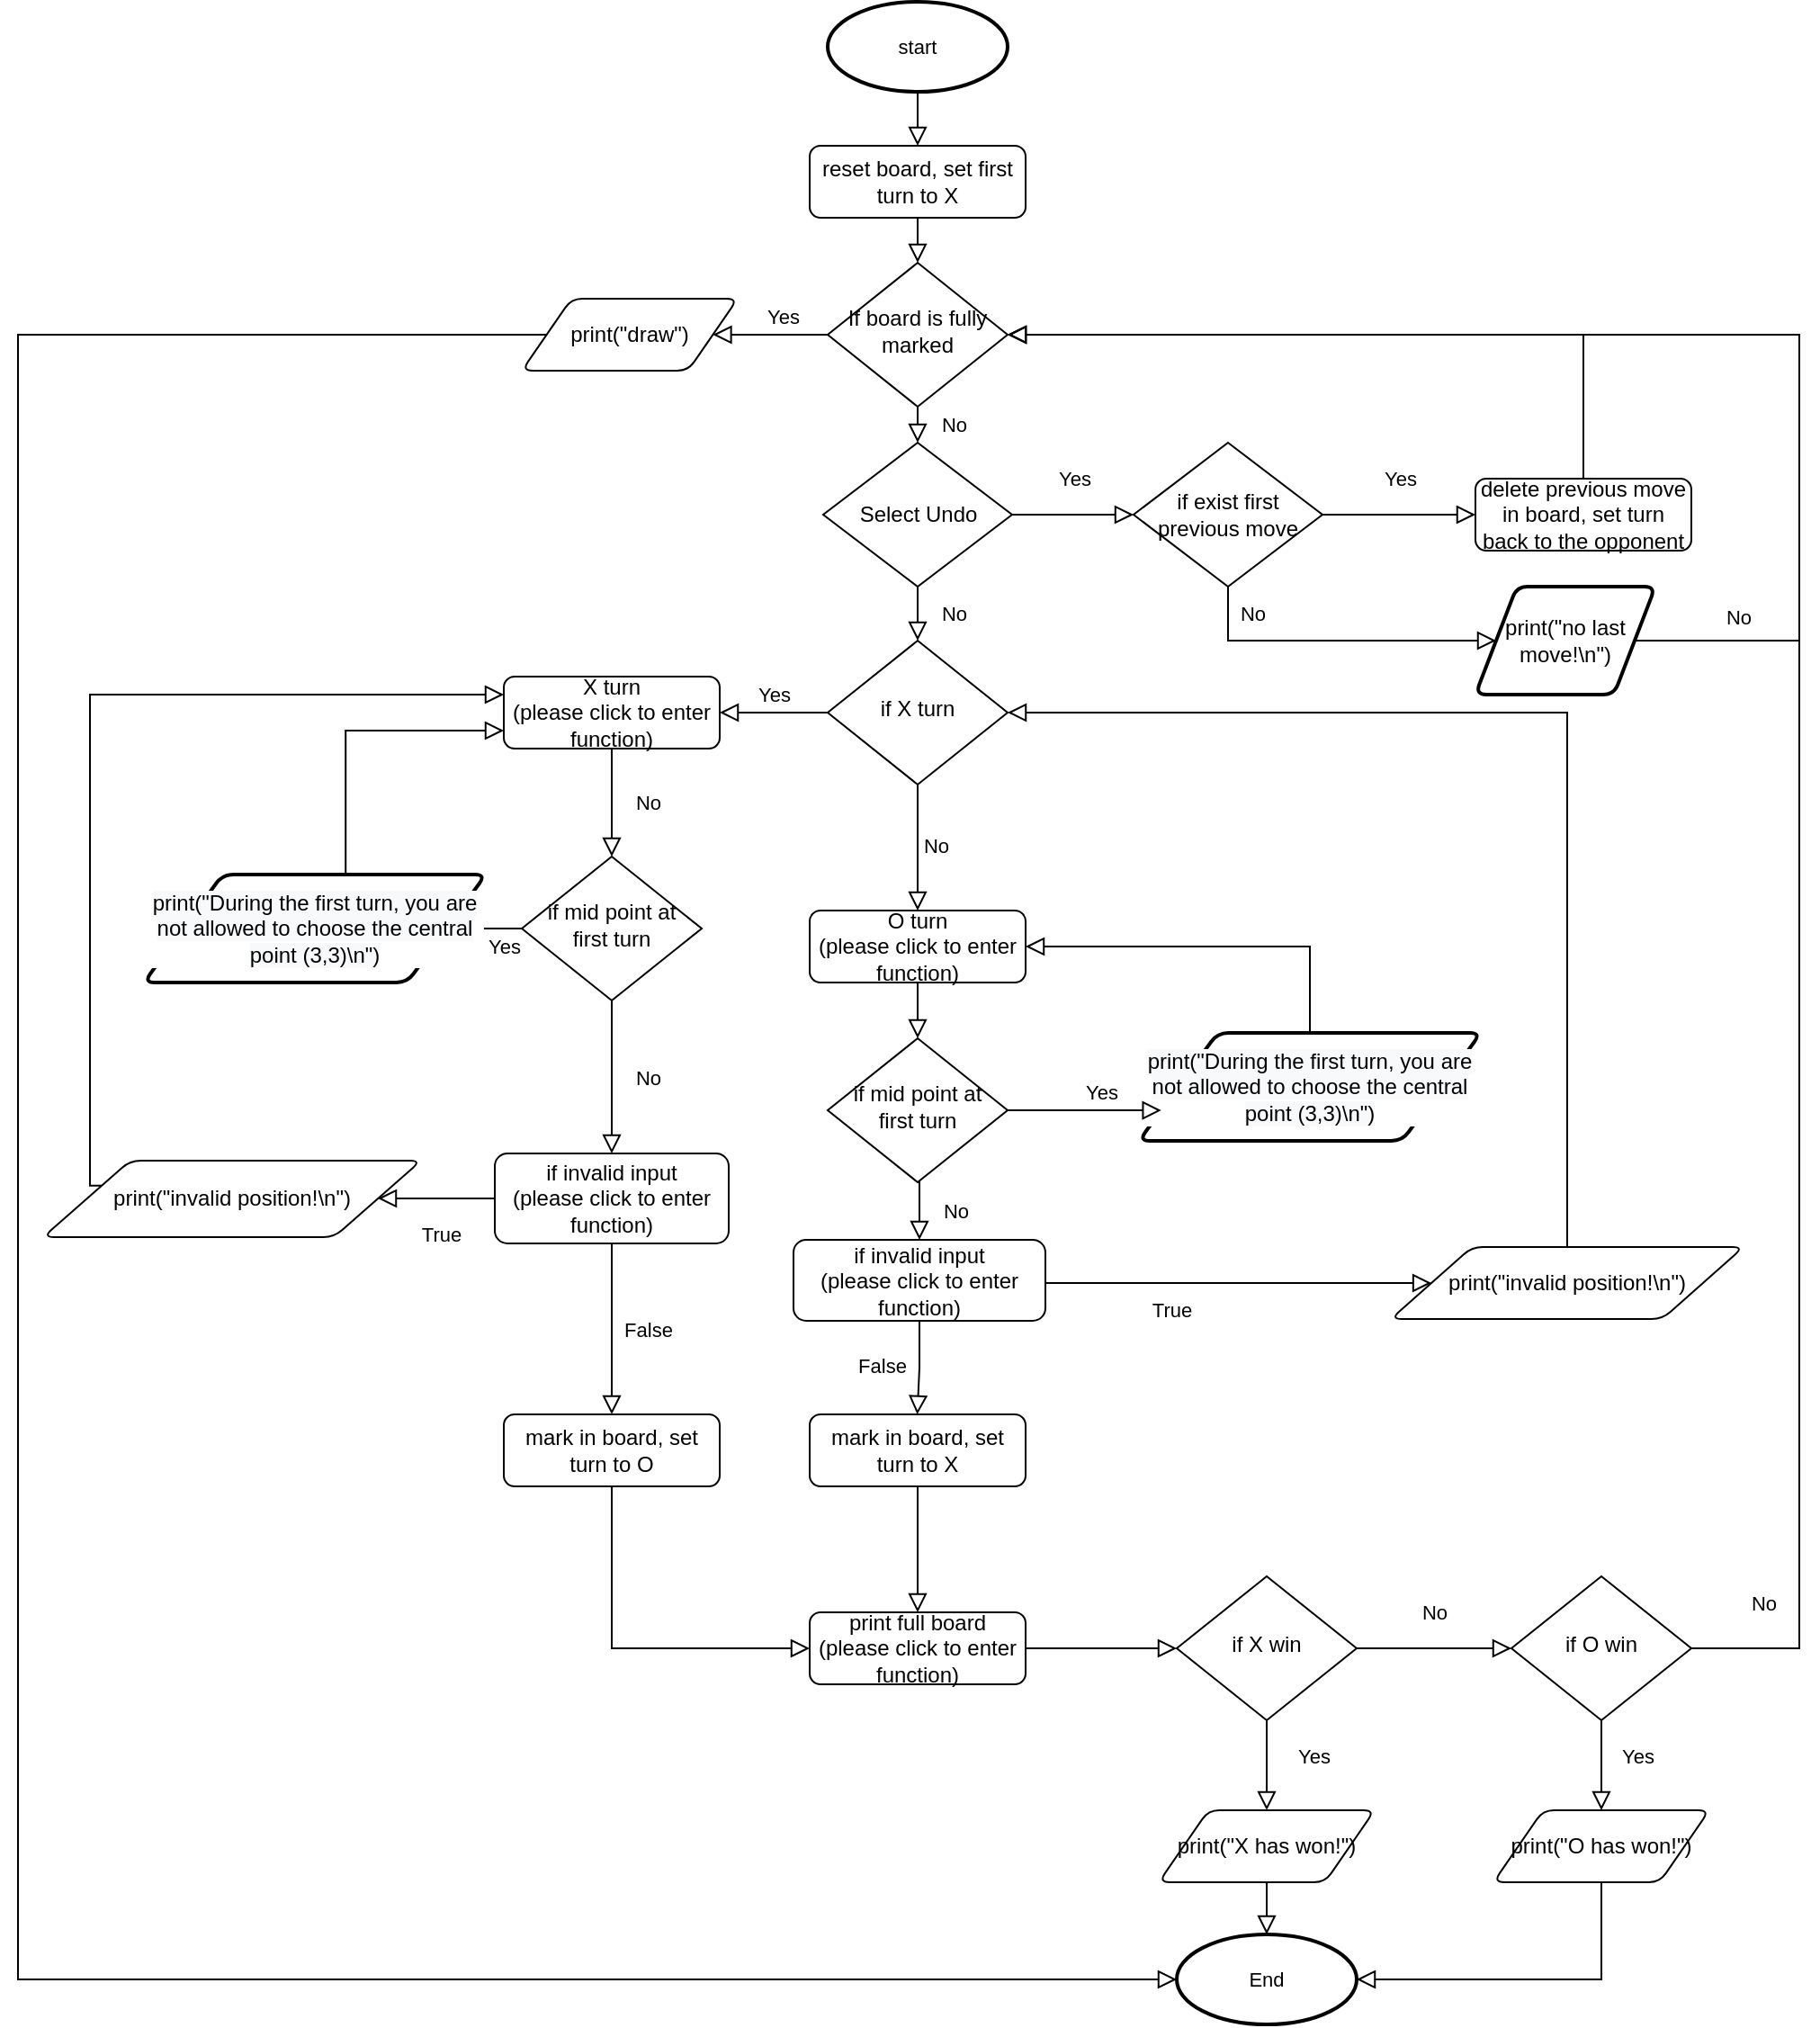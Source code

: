 <mxfile version="16.5.1" type="device" pages="5"><diagram id="C5RBs43oDa-KdzZeNtuy" name="main page"><mxGraphModel dx="1678" dy="648" grid="0" gridSize="10" guides="0" tooltips="1" connect="1" arrows="1" fold="1" page="0" pageScale="1" pageWidth="827" pageHeight="1169" math="0" shadow="0"><root><mxCell id="WIyWlLk6GJQsqaUBKTNV-0"/><mxCell id="WIyWlLk6GJQsqaUBKTNV-1" parent="WIyWlLk6GJQsqaUBKTNV-0"/><mxCell id="WIyWlLk6GJQsqaUBKTNV-2" value="" style="rounded=0;html=1;jettySize=auto;orthogonalLoop=1;fontSize=11;endArrow=block;endFill=0;endSize=8;strokeWidth=1;shadow=0;labelBackgroundColor=none;edgeStyle=orthogonalEdgeStyle;entryX=0.5;entryY=0;entryDx=0;entryDy=0;" parent="WIyWlLk6GJQsqaUBKTNV-1" source="WIyWlLk6GJQsqaUBKTNV-3" target="WIyWlLk6GJQsqaUBKTNV-6" edge="1"><mxGeometry relative="1" as="geometry"><Array as="points"><mxPoint x="270" y="160"/><mxPoint x="270" y="160"/></Array></mxGeometry></mxCell><mxCell id="WIyWlLk6GJQsqaUBKTNV-3" value="reset board, set first turn to X" style="rounded=1;whiteSpace=wrap;html=1;fontSize=12;glass=0;strokeWidth=1;shadow=0;" parent="WIyWlLk6GJQsqaUBKTNV-1" vertex="1"><mxGeometry x="210" y="110" width="120" height="40" as="geometry"/></mxCell><mxCell id="WIyWlLk6GJQsqaUBKTNV-4" value="Yes" style="rounded=0;html=1;jettySize=auto;orthogonalLoop=1;fontSize=11;endArrow=block;endFill=0;endSize=8;strokeWidth=1;shadow=0;labelBackgroundColor=none;edgeStyle=orthogonalEdgeStyle;entryX=1;entryY=0.5;entryDx=0;entryDy=0;" parent="WIyWlLk6GJQsqaUBKTNV-1" source="WIyWlLk6GJQsqaUBKTNV-6" target="WIyWlLk6GJQsqaUBKTNV-12" edge="1"><mxGeometry x="-0.2" y="-10" relative="1" as="geometry"><mxPoint as="offset"/><mxPoint x="170" y="215" as="targetPoint"/></mxGeometry></mxCell><mxCell id="WIyWlLk6GJQsqaUBKTNV-6" value="&lt;span&gt;If board is fully marked&lt;/span&gt;" style="rhombus;whiteSpace=wrap;html=1;shadow=0;fontFamily=Helvetica;fontSize=12;align=center;strokeWidth=1;spacing=6;spacingTop=-4;" parent="WIyWlLk6GJQsqaUBKTNV-1" vertex="1"><mxGeometry x="220" y="175" width="100" height="80" as="geometry"/></mxCell><UserObject label="O turn&lt;br&gt;(please click to enter function)" link="data:page/id,uczT-CAttr4iRRDi-u83" id="WIyWlLk6GJQsqaUBKTNV-7"><mxCell style="rounded=1;whiteSpace=wrap;html=1;fontSize=12;glass=0;strokeWidth=1;shadow=0;" parent="WIyWlLk6GJQsqaUBKTNV-1" vertex="1"><mxGeometry x="210" y="535" width="120" height="40" as="geometry"/></mxCell></UserObject><mxCell id="WIyWlLk6GJQsqaUBKTNV-8" value="Yes" style="rounded=0;html=1;jettySize=auto;orthogonalLoop=1;fontSize=11;endArrow=block;endFill=0;endSize=8;strokeWidth=1;shadow=0;labelBackgroundColor=none;edgeStyle=orthogonalEdgeStyle;exitX=0;exitY=0.5;exitDx=0;exitDy=0;" parent="WIyWlLk6GJQsqaUBKTNV-1" source="DBz5opYiv7cz9n181J85-0" target="WIyWlLk6GJQsqaUBKTNV-11" edge="1"><mxGeometry y="-10" relative="1" as="geometry"><mxPoint as="offset"/><mxPoint x="120" y="345" as="sourcePoint"/></mxGeometry></mxCell><UserObject label="X turn&lt;br&gt;(please click to enter function)" link="data:page/id,xLEdOJAwf0Mr46wJmr-5" id="WIyWlLk6GJQsqaUBKTNV-11"><mxCell style="rounded=1;whiteSpace=wrap;html=1;fontSize=12;glass=0;strokeWidth=1;shadow=0;" parent="WIyWlLk6GJQsqaUBKTNV-1" vertex="1"><mxGeometry x="40" y="405" width="120" height="40" as="geometry"/></mxCell></UserObject><mxCell id="DBz5opYiv7cz9n181J85-74" style="edgeStyle=orthogonalEdgeStyle;shape=connector;rounded=0;orthogonalLoop=1;jettySize=auto;html=1;exitX=0;exitY=0.5;exitDx=0;exitDy=0;entryX=0;entryY=0.5;entryDx=0;entryDy=0;entryPerimeter=0;shadow=0;labelBackgroundColor=none;fontFamily=Helvetica;fontSize=11;fontColor=default;endArrow=block;endFill=0;endSize=8;strokeColor=default;strokeWidth=1;" parent="WIyWlLk6GJQsqaUBKTNV-1" source="WIyWlLk6GJQsqaUBKTNV-12" target="DBz5opYiv7cz9n181J85-71" edge="1"><mxGeometry relative="1" as="geometry"><Array as="points"><mxPoint x="-230" y="215"/><mxPoint x="-230" y="1129"/></Array></mxGeometry></mxCell><mxCell id="WIyWlLk6GJQsqaUBKTNV-12" value="print(&quot;draw&quot;)" style="shape=parallelogram;html=1;strokeWidth=1;perimeter=parallelogramPerimeter;whiteSpace=wrap;rounded=1;arcSize=12;size=0.23;shadow=0;fontFamily=Helvetica;fontSize=12;fontColor=rgb(0, 0, 0);align=center;strokeColor=rgb(0, 0, 0);fillColor=rgb(255, 255, 255);" parent="WIyWlLk6GJQsqaUBKTNV-1" vertex="1"><mxGeometry x="50" y="195" width="120" height="40" as="geometry"/></mxCell><mxCell id="DBz5opYiv7cz9n181J85-0" value="&lt;span&gt;if X turn&lt;/span&gt;" style="rhombus;whiteSpace=wrap;html=1;shadow=0;fontFamily=Helvetica;fontSize=12;align=center;strokeWidth=1;spacing=6;spacingTop=-4;" parent="WIyWlLk6GJQsqaUBKTNV-1" vertex="1"><mxGeometry x="220" y="385" width="100" height="80" as="geometry"/></mxCell><mxCell id="DBz5opYiv7cz9n181J85-4" value="No" style="rounded=0;html=1;jettySize=auto;orthogonalLoop=1;fontSize=11;endArrow=block;endFill=0;endSize=8;strokeWidth=1;shadow=0;labelBackgroundColor=none;edgeStyle=orthogonalEdgeStyle;entryX=0.5;entryY=0;entryDx=0;entryDy=0;exitX=0.5;exitY=1;exitDx=0;exitDy=0;" parent="WIyWlLk6GJQsqaUBKTNV-1" source="WIyWlLk6GJQsqaUBKTNV-6" target="DBz5opYiv7cz9n181J85-6" edge="1"><mxGeometry y="20" relative="1" as="geometry"><mxPoint as="offset"/><mxPoint x="230" y="225" as="sourcePoint"/><mxPoint x="180" y="225" as="targetPoint"/></mxGeometry></mxCell><mxCell id="DBz5opYiv7cz9n181J85-5" value="No" style="rounded=0;html=1;jettySize=auto;orthogonalLoop=1;fontSize=11;endArrow=block;endFill=0;endSize=8;strokeWidth=1;shadow=0;labelBackgroundColor=none;edgeStyle=orthogonalEdgeStyle;entryX=0.5;entryY=0;entryDx=0;entryDy=0;exitX=0.5;exitY=1;exitDx=0;exitDy=0;" parent="WIyWlLk6GJQsqaUBKTNV-1" source="DBz5opYiv7cz9n181J85-0" target="WIyWlLk6GJQsqaUBKTNV-7" edge="1"><mxGeometry x="-0.048" y="10" relative="1" as="geometry"><mxPoint as="offset"/><mxPoint x="240" y="325" as="sourcePoint"/><mxPoint x="190" y="325" as="targetPoint"/></mxGeometry></mxCell><mxCell id="DBz5opYiv7cz9n181J85-6" value="Select Undo" style="rhombus;whiteSpace=wrap;html=1;" parent="WIyWlLk6GJQsqaUBKTNV-1" vertex="1"><mxGeometry x="217.5" y="275" width="105" height="80" as="geometry"/></mxCell><mxCell id="DBz5opYiv7cz9n181J85-8" value="No" style="rounded=0;html=1;jettySize=auto;orthogonalLoop=1;fontSize=11;endArrow=block;endFill=0;endSize=8;strokeWidth=1;shadow=0;labelBackgroundColor=none;edgeStyle=orthogonalEdgeStyle;entryX=0.5;entryY=0;entryDx=0;entryDy=0;" parent="WIyWlLk6GJQsqaUBKTNV-1" target="DBz5opYiv7cz9n181J85-0" edge="1"><mxGeometry y="20" relative="1" as="geometry"><mxPoint as="offset"/><mxPoint x="270" y="355" as="sourcePoint"/><mxPoint x="290" y="295" as="targetPoint"/></mxGeometry></mxCell><mxCell id="DBz5opYiv7cz9n181J85-53" style="edgeStyle=orthogonalEdgeStyle;shape=connector;rounded=0;orthogonalLoop=1;jettySize=auto;html=1;exitX=0.5;exitY=0;exitDx=0;exitDy=0;entryX=1;entryY=0.5;entryDx=0;entryDy=0;shadow=0;labelBackgroundColor=none;fontFamily=Helvetica;fontSize=11;fontColor=default;endArrow=block;endFill=0;endSize=8;strokeColor=default;strokeWidth=1;" parent="WIyWlLk6GJQsqaUBKTNV-1" source="DBz5opYiv7cz9n181J85-9" target="WIyWlLk6GJQsqaUBKTNV-6" edge="1"><mxGeometry relative="1" as="geometry"/></mxCell><mxCell id="DBz5opYiv7cz9n181J85-9" value="delete previous move in board, set turn back to the opponent" style="rounded=1;whiteSpace=wrap;html=1;" parent="WIyWlLk6GJQsqaUBKTNV-1" vertex="1"><mxGeometry x="580" y="295" width="120" height="40" as="geometry"/></mxCell><mxCell id="DBz5opYiv7cz9n181J85-10" value="Yes" style="rounded=0;html=1;jettySize=auto;orthogonalLoop=1;fontSize=11;endArrow=block;endFill=0;endSize=8;strokeWidth=1;shadow=0;labelBackgroundColor=none;edgeStyle=orthogonalEdgeStyle;entryX=0;entryY=0.5;entryDx=0;entryDy=0;exitX=1;exitY=0.5;exitDx=0;exitDy=0;startArrow=none;" parent="WIyWlLk6GJQsqaUBKTNV-1" source="DBz5opYiv7cz9n181J85-52" target="DBz5opYiv7cz9n181J85-9" edge="1"><mxGeometry y="20" relative="1" as="geometry"><mxPoint as="offset"/><mxPoint x="470.0" y="315" as="sourcePoint"/><mxPoint x="300" y="305" as="targetPoint"/></mxGeometry></mxCell><mxCell id="DBz5opYiv7cz9n181J85-14" value="&lt;span&gt;if mid point at first turn&lt;/span&gt;" style="rhombus;whiteSpace=wrap;html=1;shadow=0;fontFamily=Helvetica;fontSize=12;align=center;strokeWidth=1;spacing=6;spacingTop=-4;" parent="WIyWlLk6GJQsqaUBKTNV-1" vertex="1"><mxGeometry x="50" y="505" width="100" height="80" as="geometry"/></mxCell><mxCell id="DBz5opYiv7cz9n181J85-16" value="No" style="rounded=0;html=1;jettySize=auto;orthogonalLoop=1;fontSize=11;endArrow=block;endFill=0;endSize=8;strokeWidth=1;shadow=0;labelBackgroundColor=none;edgeStyle=orthogonalEdgeStyle;entryX=0.5;entryY=0;entryDx=0;entryDy=0;exitX=0.5;exitY=1;exitDx=0;exitDy=0;" parent="WIyWlLk6GJQsqaUBKTNV-1" source="WIyWlLk6GJQsqaUBKTNV-11" target="DBz5opYiv7cz9n181J85-14" edge="1"><mxGeometry y="20" relative="1" as="geometry"><mxPoint as="offset"/><mxPoint x="190" y="285" as="sourcePoint"/><mxPoint x="190" y="305" as="targetPoint"/><Array as="points"><mxPoint x="100" y="465"/><mxPoint x="100" y="465"/></Array></mxGeometry></mxCell><mxCell id="DBz5opYiv7cz9n181J85-19" value="Yes" style="rounded=0;html=1;jettySize=auto;orthogonalLoop=1;fontSize=11;endArrow=block;endFill=0;endSize=8;strokeWidth=1;shadow=0;labelBackgroundColor=none;edgeStyle=orthogonalEdgeStyle;exitX=0;exitY=0.5;exitDx=0;exitDy=0;" parent="WIyWlLk6GJQsqaUBKTNV-1" source="DBz5opYiv7cz9n181J85-14" target="DBz5opYiv7cz9n181J85-79" edge="1"><mxGeometry x="0.222" y="10" relative="1" as="geometry"><mxPoint as="offset"/><mxPoint x="270" y="255" as="sourcePoint"/><mxPoint x="10" y="550" as="targetPoint"/><Array as="points"/></mxGeometry></mxCell><mxCell id="DBz5opYiv7cz9n181J85-21" value="No" style="rounded=0;html=1;jettySize=auto;orthogonalLoop=1;fontSize=11;endArrow=block;endFill=0;endSize=8;strokeWidth=1;shadow=0;labelBackgroundColor=none;edgeStyle=orthogonalEdgeStyle;exitX=0.5;exitY=1;exitDx=0;exitDy=0;entryX=0.5;entryY=0;entryDx=0;entryDy=0;" parent="WIyWlLk6GJQsqaUBKTNV-1" source="DBz5opYiv7cz9n181J85-14" target="DBz5opYiv7cz9n181J85-30" edge="1"><mxGeometry y="20" relative="1" as="geometry"><mxPoint as="offset"/><mxPoint x="50" y="615" as="sourcePoint"/><mxPoint x="100" y="665" as="targetPoint"/><Array as="points"/></mxGeometry></mxCell><mxCell id="DBz5opYiv7cz9n181J85-35" style="edgeStyle=orthogonalEdgeStyle;shape=connector;rounded=0;orthogonalLoop=1;jettySize=auto;html=1;exitX=0.5;exitY=1;exitDx=0;exitDy=0;entryX=0;entryY=0.5;entryDx=0;entryDy=0;shadow=0;labelBackgroundColor=none;fontFamily=Helvetica;fontSize=11;fontColor=default;endArrow=block;endFill=0;endSize=8;strokeColor=default;strokeWidth=1;" parent="WIyWlLk6GJQsqaUBKTNV-1" source="DBz5opYiv7cz9n181J85-26" target="DBz5opYiv7cz9n181J85-28" edge="1"><mxGeometry relative="1" as="geometry"/></mxCell><mxCell id="DBz5opYiv7cz9n181J85-26" value="mark in board, set turn to O" style="rounded=1;whiteSpace=wrap;html=1;fontSize=12;glass=0;strokeWidth=1;shadow=0;" parent="WIyWlLk6GJQsqaUBKTNV-1" vertex="1"><mxGeometry x="40" y="815" width="120" height="40" as="geometry"/></mxCell><mxCell id="DBz5opYiv7cz9n181J85-44" style="edgeStyle=orthogonalEdgeStyle;shape=connector;rounded=0;orthogonalLoop=1;jettySize=auto;html=1;exitX=1;exitY=0.5;exitDx=0;exitDy=0;entryX=0;entryY=0.5;entryDx=0;entryDy=0;shadow=0;labelBackgroundColor=none;fontFamily=Helvetica;fontSize=11;fontColor=default;endArrow=block;endFill=0;endSize=8;strokeColor=default;strokeWidth=1;" parent="WIyWlLk6GJQsqaUBKTNV-1" source="DBz5opYiv7cz9n181J85-28" target="DBz5opYiv7cz9n181J85-43" edge="1"><mxGeometry relative="1" as="geometry"/></mxCell><UserObject label="print full board&lt;br&gt;(please click to enter function)" link="data:page/id,iam_HvLFTz5DhdJ6qBoA" id="DBz5opYiv7cz9n181J85-28"><mxCell style="rounded=1;whiteSpace=wrap;html=1;fontSize=12;glass=0;strokeWidth=1;shadow=0;" parent="WIyWlLk6GJQsqaUBKTNV-1" vertex="1"><mxGeometry x="210" y="925" width="120" height="40" as="geometry"/></mxCell></UserObject><UserObject label="&lt;span&gt;if invalid input&lt;br&gt;&lt;/span&gt;(please click to enter function)&lt;span&gt;&lt;br&gt;&lt;/span&gt;" link="data:page/id,Zj_ROpLorvFtb3lf37HQ" id="DBz5opYiv7cz9n181J85-30"><mxCell style="rounded=1;whiteSpace=wrap;html=1;absoluteArcSize=1;arcSize=14;strokeWidth=1;shadow=0;fontFamily=Helvetica;fontSize=12;fontColor=rgb(0, 0, 0);align=center;strokeColor=rgb(0, 0, 0);fillColor=rgb(255, 255, 255);" parent="WIyWlLk6GJQsqaUBKTNV-1" vertex="1"><mxGeometry x="35" y="670" width="130" height="50" as="geometry"/></mxCell></UserObject><mxCell id="DBz5opYiv7cz9n181J85-32" value="True" style="rounded=0;html=1;jettySize=auto;orthogonalLoop=1;fontSize=11;endArrow=block;endFill=0;endSize=8;strokeWidth=1;shadow=0;labelBackgroundColor=none;edgeStyle=orthogonalEdgeStyle;exitX=0;exitY=0.5;exitDx=0;exitDy=0;entryX=1;entryY=0.5;entryDx=0;entryDy=0;" parent="WIyWlLk6GJQsqaUBKTNV-1" source="DBz5opYiv7cz9n181J85-30" target="DBz5opYiv7cz9n181J85-61" edge="1"><mxGeometry x="-0.059" y="20" relative="1" as="geometry"><mxPoint as="offset"/><mxPoint x="60" y="555" as="sourcePoint"/><mxPoint x="40" y="415" as="targetPoint"/><Array as="points"><mxPoint x="-30" y="695"/><mxPoint x="-30" y="695"/></Array></mxGeometry></mxCell><mxCell id="DBz5opYiv7cz9n181J85-33" value="False" style="rounded=0;html=1;jettySize=auto;orthogonalLoop=1;fontSize=11;endArrow=block;endFill=0;endSize=8;strokeWidth=1;shadow=0;labelBackgroundColor=none;edgeStyle=orthogonalEdgeStyle;exitX=0.5;exitY=1;exitDx=0;exitDy=0;entryX=0.5;entryY=0;entryDx=0;entryDy=0;" parent="WIyWlLk6GJQsqaUBKTNV-1" source="DBz5opYiv7cz9n181J85-30" target="DBz5opYiv7cz9n181J85-26" edge="1"><mxGeometry y="20" relative="1" as="geometry"><mxPoint as="offset"/><mxPoint x="99.81" y="745" as="sourcePoint"/><mxPoint x="99.81" y="825" as="targetPoint"/><Array as="points"/></mxGeometry></mxCell><mxCell id="DBz5opYiv7cz9n181J85-41" style="edgeStyle=orthogonalEdgeStyle;shape=connector;rounded=0;orthogonalLoop=1;jettySize=auto;html=1;exitX=0.5;exitY=1;exitDx=0;exitDy=0;entryX=0.5;entryY=0;entryDx=0;entryDy=0;shadow=0;labelBackgroundColor=none;fontFamily=Helvetica;fontSize=11;fontColor=default;endArrow=block;endFill=0;endSize=8;strokeColor=default;strokeWidth=1;" parent="WIyWlLk6GJQsqaUBKTNV-1" source="DBz5opYiv7cz9n181J85-38" target="DBz5opYiv7cz9n181J85-28" edge="1"><mxGeometry relative="1" as="geometry"/></mxCell><mxCell id="DBz5opYiv7cz9n181J85-38" value="mark in board, set turn to X" style="rounded=1;whiteSpace=wrap;html=1;fontSize=12;glass=0;strokeWidth=1;shadow=0;" parent="WIyWlLk6GJQsqaUBKTNV-1" vertex="1"><mxGeometry x="210" y="815" width="120" height="40" as="geometry"/></mxCell><UserObject label="&lt;span&gt;if invalid input&lt;br&gt;&lt;/span&gt;(please click to enter function)&lt;span&gt;&lt;br&gt;&lt;/span&gt;" link="data:page/id,Zj_ROpLorvFtb3lf37HQ" id="DBz5opYiv7cz9n181J85-39"><mxCell style="rounded=1;whiteSpace=wrap;html=1;absoluteArcSize=1;arcSize=14;strokeWidth=1;shadow=0;fontFamily=Helvetica;fontSize=12;fontColor=rgb(0, 0, 0);align=center;strokeColor=rgb(0, 0, 0);fillColor=rgb(255, 255, 255);" parent="WIyWlLk6GJQsqaUBKTNV-1" vertex="1"><mxGeometry x="201" y="718" width="140" height="45" as="geometry"/></mxCell></UserObject><mxCell id="DBz5opYiv7cz9n181J85-40" value="False" style="rounded=0;html=1;jettySize=auto;orthogonalLoop=1;fontSize=11;endArrow=block;endFill=0;endSize=8;strokeWidth=1;shadow=0;labelBackgroundColor=none;edgeStyle=orthogonalEdgeStyle;exitX=0.5;exitY=1;exitDx=0;exitDy=0;" parent="WIyWlLk6GJQsqaUBKTNV-1" source="DBz5opYiv7cz9n181J85-39" edge="1"><mxGeometry x="0.003" y="-20" relative="1" as="geometry"><mxPoint as="offset"/><mxPoint x="269.81" y="735" as="sourcePoint"/><mxPoint x="269.81" y="815" as="targetPoint"/><Array as="points"/></mxGeometry></mxCell><mxCell id="DBz5opYiv7cz9n181J85-43" value="&lt;span&gt;if X win&lt;/span&gt;" style="rhombus;whiteSpace=wrap;html=1;shadow=0;fontFamily=Helvetica;fontSize=12;align=center;strokeWidth=1;spacing=6;spacingTop=-4;" parent="WIyWlLk6GJQsqaUBKTNV-1" vertex="1"><mxGeometry x="414" y="905" width="100" height="80" as="geometry"/></mxCell><mxCell id="DBz5opYiv7cz9n181J85-46" value="&lt;span&gt;if O win&lt;/span&gt;" style="rhombus;whiteSpace=wrap;html=1;shadow=0;fontFamily=Helvetica;fontSize=12;align=center;strokeWidth=1;spacing=6;spacingTop=-4;" parent="WIyWlLk6GJQsqaUBKTNV-1" vertex="1"><mxGeometry x="600" y="905" width="100" height="80" as="geometry"/></mxCell><mxCell id="DBz5opYiv7cz9n181J85-47" value="No" style="rounded=0;html=1;jettySize=auto;orthogonalLoop=1;fontSize=11;endArrow=block;endFill=0;endSize=8;strokeWidth=1;shadow=0;labelBackgroundColor=none;edgeStyle=orthogonalEdgeStyle;exitX=1;exitY=0.5;exitDx=0;exitDy=0;entryX=0;entryY=0.5;entryDx=0;entryDy=0;" parent="WIyWlLk6GJQsqaUBKTNV-1" source="DBz5opYiv7cz9n181J85-43" target="DBz5opYiv7cz9n181J85-46" edge="1"><mxGeometry y="20" relative="1" as="geometry"><mxPoint as="offset"/><mxPoint x="279.81" y="745.0" as="sourcePoint"/><mxPoint x="279.81" y="825.0" as="targetPoint"/><Array as="points"/></mxGeometry></mxCell><mxCell id="DBz5opYiv7cz9n181J85-48" value="No" style="rounded=0;html=1;jettySize=auto;orthogonalLoop=1;fontSize=11;endArrow=block;endFill=0;endSize=8;strokeWidth=1;shadow=0;labelBackgroundColor=none;edgeStyle=orthogonalEdgeStyle;exitX=1;exitY=0.5;exitDx=0;exitDy=0;entryX=1;entryY=0.5;entryDx=0;entryDy=0;" parent="WIyWlLk6GJQsqaUBKTNV-1" source="DBz5opYiv7cz9n181J85-46" target="WIyWlLk6GJQsqaUBKTNV-6" edge="1"><mxGeometry x="-0.862" y="20" relative="1" as="geometry"><mxPoint as="offset"/><mxPoint x="289.81" y="755.0" as="sourcePoint"/><mxPoint x="289.81" y="835.0" as="targetPoint"/><Array as="points"><mxPoint x="760" y="945"/><mxPoint x="760" y="215"/></Array></mxGeometry></mxCell><mxCell id="DBz5opYiv7cz9n181J85-51" value="Yes" style="rounded=0;html=1;jettySize=auto;orthogonalLoop=1;fontSize=11;endArrow=block;endFill=0;endSize=8;strokeWidth=1;shadow=0;labelBackgroundColor=none;edgeStyle=orthogonalEdgeStyle;entryX=0;entryY=0.5;entryDx=0;entryDy=0;exitX=1;exitY=0.5;exitDx=0;exitDy=0;startArrow=none;" parent="WIyWlLk6GJQsqaUBKTNV-1" source="DBz5opYiv7cz9n181J85-6" target="DBz5opYiv7cz9n181J85-52" edge="1"><mxGeometry y="20" relative="1" as="geometry"><mxPoint as="offset"/><mxPoint x="480" y="325" as="sourcePoint"/><mxPoint x="390.0" y="315" as="targetPoint"/></mxGeometry></mxCell><mxCell id="DBz5opYiv7cz9n181J85-52" value="if exist first previous move" style="rhombus;whiteSpace=wrap;html=1;" parent="WIyWlLk6GJQsqaUBKTNV-1" vertex="1"><mxGeometry x="390" y="275" width="105" height="80" as="geometry"/></mxCell><mxCell id="DBz5opYiv7cz9n181J85-54" value="Yes" style="rounded=0;html=1;jettySize=auto;orthogonalLoop=1;fontSize=11;endArrow=block;endFill=0;endSize=8;strokeWidth=1;shadow=0;labelBackgroundColor=none;edgeStyle=orthogonalEdgeStyle;exitX=0.5;exitY=1;exitDx=0;exitDy=0;entryX=0.5;entryY=0;entryDx=0;entryDy=0;" parent="WIyWlLk6GJQsqaUBKTNV-1" source="DBz5opYiv7cz9n181J85-43" target="DBz5opYiv7cz9n181J85-56" edge="1"><mxGeometry x="-0.2" y="26" relative="1" as="geometry"><mxPoint as="offset"/><mxPoint x="280" y="475" as="sourcePoint"/><mxPoint x="464" y="1035" as="targetPoint"/></mxGeometry></mxCell><mxCell id="DBz5opYiv7cz9n181J85-72" style="edgeStyle=orthogonalEdgeStyle;shape=connector;rounded=0;orthogonalLoop=1;jettySize=auto;html=1;exitX=0.5;exitY=1;exitDx=0;exitDy=0;entryX=0.5;entryY=0;entryDx=0;entryDy=0;entryPerimeter=0;shadow=0;labelBackgroundColor=none;fontFamily=Helvetica;fontSize=11;fontColor=default;endArrow=block;endFill=0;endSize=8;strokeColor=default;strokeWidth=1;" parent="WIyWlLk6GJQsqaUBKTNV-1" source="DBz5opYiv7cz9n181J85-56" target="DBz5opYiv7cz9n181J85-71" edge="1"><mxGeometry relative="1" as="geometry"><Array as="points"><mxPoint x="464" y="1090"/><mxPoint x="464" y="1090"/></Array></mxGeometry></mxCell><mxCell id="DBz5opYiv7cz9n181J85-56" value="print(&quot;X has won!&quot;)" style="shape=parallelogram;html=1;strokeWidth=1;perimeter=parallelogramPerimeter;whiteSpace=wrap;rounded=1;arcSize=12;size=0.23;shadow=0;fontFamily=Helvetica;fontSize=12;fontColor=rgb(0, 0, 0);align=center;strokeColor=rgb(0, 0, 0);fillColor=rgb(255, 255, 255);" parent="WIyWlLk6GJQsqaUBKTNV-1" vertex="1"><mxGeometry x="404" y="1035" width="120" height="40" as="geometry"/></mxCell><mxCell id="DBz5opYiv7cz9n181J85-73" style="edgeStyle=orthogonalEdgeStyle;shape=connector;rounded=0;orthogonalLoop=1;jettySize=auto;html=1;exitX=0.5;exitY=1;exitDx=0;exitDy=0;entryX=1;entryY=0.5;entryDx=0;entryDy=0;entryPerimeter=0;shadow=0;labelBackgroundColor=none;fontFamily=Helvetica;fontSize=11;fontColor=default;endArrow=block;endFill=0;endSize=8;strokeColor=default;strokeWidth=1;" parent="WIyWlLk6GJQsqaUBKTNV-1" source="DBz5opYiv7cz9n181J85-57" target="DBz5opYiv7cz9n181J85-71" edge="1"><mxGeometry relative="1" as="geometry"/></mxCell><mxCell id="DBz5opYiv7cz9n181J85-57" value="print(&quot;O has won!&quot;)" style="shape=parallelogram;html=1;strokeWidth=1;perimeter=parallelogramPerimeter;whiteSpace=wrap;rounded=1;arcSize=12;size=0.23;shadow=0;fontFamily=Helvetica;fontSize=12;fontColor=rgb(0, 0, 0);align=center;strokeColor=rgb(0, 0, 0);fillColor=rgb(255, 255, 255);" parent="WIyWlLk6GJQsqaUBKTNV-1" vertex="1"><mxGeometry x="590" y="1035" width="120" height="40" as="geometry"/></mxCell><mxCell id="DBz5opYiv7cz9n181J85-58" value="Yes" style="rounded=0;html=1;jettySize=auto;orthogonalLoop=1;fontSize=11;endArrow=block;endFill=0;endSize=8;strokeWidth=1;shadow=0;labelBackgroundColor=none;edgeStyle=orthogonalEdgeStyle;exitX=0.5;exitY=1;exitDx=0;exitDy=0;entryX=0.5;entryY=0;entryDx=0;entryDy=0;" parent="WIyWlLk6GJQsqaUBKTNV-1" source="DBz5opYiv7cz9n181J85-46" target="DBz5opYiv7cz9n181J85-57" edge="1"><mxGeometry x="-0.2" y="20" relative="1" as="geometry"><mxPoint as="offset"/><mxPoint x="474" y="995" as="sourcePoint"/><mxPoint x="474" y="1045" as="targetPoint"/></mxGeometry></mxCell><mxCell id="DBz5opYiv7cz9n181J85-60" style="edgeStyle=orthogonalEdgeStyle;shape=connector;rounded=0;orthogonalLoop=1;jettySize=auto;html=1;exitX=0.59;exitY=-0.008;exitDx=0;exitDy=0;entryX=0;entryY=0.75;entryDx=0;entryDy=0;shadow=0;labelBackgroundColor=none;fontFamily=Helvetica;fontSize=11;fontColor=default;endArrow=block;endFill=0;endSize=8;strokeColor=default;strokeWidth=1;exitPerimeter=0;" parent="WIyWlLk6GJQsqaUBKTNV-1" source="DBz5opYiv7cz9n181J85-79" target="WIyWlLk6GJQsqaUBKTNV-11" edge="1"><mxGeometry relative="1" as="geometry"><mxPoint x="-50" y="515" as="sourcePoint"/></mxGeometry></mxCell><mxCell id="DBz5opYiv7cz9n181J85-62" style="edgeStyle=orthogonalEdgeStyle;shape=connector;rounded=0;orthogonalLoop=1;jettySize=auto;html=1;exitX=0;exitY=0.25;exitDx=0;exitDy=0;entryX=0;entryY=0.25;entryDx=0;entryDy=0;shadow=0;labelBackgroundColor=none;fontFamily=Helvetica;fontSize=11;fontColor=default;endArrow=block;endFill=0;endSize=8;strokeColor=default;strokeWidth=1;" parent="WIyWlLk6GJQsqaUBKTNV-1" source="DBz5opYiv7cz9n181J85-61" target="WIyWlLk6GJQsqaUBKTNV-11" edge="1"><mxGeometry relative="1" as="geometry"><Array as="points"><mxPoint x="-190" y="688"/><mxPoint x="-190" y="415"/></Array></mxGeometry></mxCell><mxCell id="DBz5opYiv7cz9n181J85-61" value="print(&quot;&lt;span&gt;invalid position!\n&lt;/span&gt;&quot;)" style="shape=parallelogram;html=1;strokeWidth=1;perimeter=parallelogramPerimeter;whiteSpace=wrap;rounded=1;arcSize=12;size=0.23;shadow=0;fontFamily=Helvetica;fontSize=12;fontColor=rgb(0, 0, 0);align=center;strokeColor=rgb(0, 0, 0);fillColor=rgb(255, 255, 255);" parent="WIyWlLk6GJQsqaUBKTNV-1" vertex="1"><mxGeometry x="-216" y="674" width="210" height="42.5" as="geometry"/></mxCell><mxCell id="DBz5opYiv7cz9n181J85-63" value="True" style="rounded=0;html=1;jettySize=auto;orthogonalLoop=1;fontSize=11;endArrow=block;endFill=0;endSize=8;strokeWidth=1;shadow=0;labelBackgroundColor=none;edgeStyle=orthogonalEdgeStyle;exitX=1;exitY=0.5;exitDx=0;exitDy=0;entryX=0;entryY=0.5;entryDx=0;entryDy=0;" parent="WIyWlLk6GJQsqaUBKTNV-1" source="DBz5opYiv7cz9n181J85-39" target="DBz5opYiv7cz9n181J85-65" edge="1"><mxGeometry x="-0.336" y="-15" relative="1" as="geometry"><mxPoint as="offset"/><mxPoint x="690.0" y="690" as="sourcePoint"/><mxPoint x="680" y="400" as="targetPoint"/><Array as="points"><mxPoint x="341" y="742"/></Array></mxGeometry></mxCell><mxCell id="DBz5opYiv7cz9n181J85-64" style="edgeStyle=orthogonalEdgeStyle;shape=connector;rounded=0;orthogonalLoop=1;jettySize=auto;html=1;exitX=0.5;exitY=0;exitDx=0;exitDy=0;entryX=1;entryY=0.5;entryDx=0;entryDy=0;shadow=0;labelBackgroundColor=none;fontFamily=Helvetica;fontSize=11;fontColor=default;endArrow=block;endFill=0;endSize=8;strokeColor=default;strokeWidth=1;" parent="WIyWlLk6GJQsqaUBKTNV-1" source="DBz5opYiv7cz9n181J85-65" target="DBz5opYiv7cz9n181J85-0" edge="1"><mxGeometry relative="1" as="geometry"><mxPoint x="680.0" y="400" as="targetPoint"/></mxGeometry></mxCell><mxCell id="DBz5opYiv7cz9n181J85-65" value="print(&quot;&lt;span&gt;invalid position!\n&lt;/span&gt;&quot;)" style="shape=parallelogram;html=1;strokeWidth=1;perimeter=parallelogramPerimeter;whiteSpace=wrap;rounded=1;arcSize=12;size=0.23;shadow=0;fontFamily=Helvetica;fontSize=12;fontColor=rgb(0, 0, 0);align=center;strokeColor=rgb(0, 0, 0);fillColor=rgb(255, 255, 255);" parent="WIyWlLk6GJQsqaUBKTNV-1" vertex="1"><mxGeometry x="533" y="722" width="196" height="40" as="geometry"/></mxCell><mxCell id="DBz5opYiv7cz9n181J85-69" style="edgeStyle=orthogonalEdgeStyle;shape=connector;rounded=0;orthogonalLoop=1;jettySize=auto;html=1;exitX=0.5;exitY=1;exitDx=0;exitDy=0;exitPerimeter=0;entryX=0.5;entryY=0;entryDx=0;entryDy=0;shadow=0;labelBackgroundColor=none;fontFamily=Helvetica;fontSize=11;fontColor=default;endArrow=block;endFill=0;endSize=8;strokeColor=default;strokeWidth=1;" parent="WIyWlLk6GJQsqaUBKTNV-1" source="DBz5opYiv7cz9n181J85-68" target="WIyWlLk6GJQsqaUBKTNV-3" edge="1"><mxGeometry relative="1" as="geometry"/></mxCell><mxCell id="DBz5opYiv7cz9n181J85-68" value="start" style="strokeWidth=2;html=1;shape=mxgraph.flowchart.start_1;whiteSpace=wrap;labelBackgroundColor=#FFFFFF;fontFamily=Helvetica;fontSize=11;fontColor=default;" parent="WIyWlLk6GJQsqaUBKTNV-1" vertex="1"><mxGeometry x="220" y="30" width="100" height="50" as="geometry"/></mxCell><mxCell id="DBz5opYiv7cz9n181J85-71" value="End" style="strokeWidth=2;html=1;shape=mxgraph.flowchart.start_1;whiteSpace=wrap;labelBackgroundColor=#FFFFFF;fontFamily=Helvetica;fontSize=11;fontColor=default;" parent="WIyWlLk6GJQsqaUBKTNV-1" vertex="1"><mxGeometry x="414" y="1104" width="100" height="50" as="geometry"/></mxCell><mxCell id="DBz5opYiv7cz9n181J85-75" style="edgeStyle=orthogonalEdgeStyle;shape=connector;rounded=0;orthogonalLoop=1;jettySize=auto;html=1;exitX=0.5;exitY=1;exitDx=0;exitDy=0;shadow=0;labelBackgroundColor=none;fontFamily=Helvetica;fontSize=11;fontColor=default;endArrow=block;endFill=0;endSize=8;strokeColor=default;strokeWidth=1;" parent="WIyWlLk6GJQsqaUBKTNV-1" source="WIyWlLk6GJQsqaUBKTNV-12" target="WIyWlLk6GJQsqaUBKTNV-12" edge="1"><mxGeometry relative="1" as="geometry"/></mxCell><mxCell id="DBz5opYiv7cz9n181J85-79" value="&lt;span style=&quot;font-size: 12px ; background-color: rgb(248 , 249 , 250)&quot;&gt;print(&quot;During the first turn, you are not allowed to choose the central point (3,3)\n&quot;)&lt;/span&gt;" style="shape=parallelogram;html=1;strokeWidth=2;perimeter=parallelogramPerimeter;whiteSpace=wrap;rounded=1;arcSize=12;size=0.23;labelBackgroundColor=#FFFFFF;fontFamily=Helvetica;fontSize=11;fontColor=default;" parent="WIyWlLk6GJQsqaUBKTNV-1" vertex="1"><mxGeometry x="-160" y="515" width="190" height="60" as="geometry"/></mxCell><mxCell id="N1K-M2fDPfhSYQ4d-wtm-0" value="No" style="rounded=0;html=1;jettySize=auto;orthogonalLoop=1;fontSize=11;endArrow=block;endFill=0;endSize=8;strokeWidth=1;shadow=0;labelBackgroundColor=none;edgeStyle=orthogonalEdgeStyle;entryX=0;entryY=0.5;entryDx=0;entryDy=0;exitX=0.5;exitY=1;exitDx=0;exitDy=0;" parent="WIyWlLk6GJQsqaUBKTNV-1" source="DBz5opYiv7cz9n181J85-52" target="N1K-M2fDPfhSYQ4d-wtm-1" edge="1"><mxGeometry x="-0.836" y="13" relative="1" as="geometry"><mxPoint as="offset"/><mxPoint x="280" y="365" as="sourcePoint"/><mxPoint x="280" y="395" as="targetPoint"/><Array as="points"><mxPoint x="443" y="385"/></Array></mxGeometry></mxCell><mxCell id="N1K-M2fDPfhSYQ4d-wtm-1" value="print(&quot;no last move!\n&quot;)" style="shape=parallelogram;html=1;strokeWidth=2;perimeter=parallelogramPerimeter;whiteSpace=wrap;rounded=1;arcSize=12;size=0.23;" parent="WIyWlLk6GJQsqaUBKTNV-1" vertex="1"><mxGeometry x="580" y="355" width="100" height="60" as="geometry"/></mxCell><mxCell id="GgP-qSgzJ8E6pZLxIrGy-1" value="No" style="rounded=0;html=1;jettySize=auto;orthogonalLoop=1;fontSize=11;endArrow=block;endFill=0;endSize=8;strokeWidth=1;shadow=0;labelBackgroundColor=none;edgeStyle=orthogonalEdgeStyle;exitX=1;exitY=0.5;exitDx=0;exitDy=0;entryX=1;entryY=0.5;entryDx=0;entryDy=0;" parent="WIyWlLk6GJQsqaUBKTNV-1" source="N1K-M2fDPfhSYQ4d-wtm-1" target="WIyWlLk6GJQsqaUBKTNV-6" edge="1"><mxGeometry x="-0.836" y="13" relative="1" as="geometry"><mxPoint as="offset"/><mxPoint x="452.5" y="365" as="sourcePoint"/><mxPoint x="320" y="220" as="targetPoint"/><Array as="points"><mxPoint x="760" y="385"/><mxPoint x="760" y="215"/></Array></mxGeometry></mxCell><mxCell id="rooTnvsr33hbFP2t6I3c-1" value="&lt;span&gt;if mid point at first turn&lt;/span&gt;" style="rhombus;whiteSpace=wrap;html=1;shadow=0;fontFamily=Helvetica;fontSize=12;align=center;strokeWidth=1;spacing=6;spacingTop=-4;" vertex="1" parent="WIyWlLk6GJQsqaUBKTNV-1"><mxGeometry x="220" y="606" width="100" height="80" as="geometry"/></mxCell><mxCell id="rooTnvsr33hbFP2t6I3c-6" style="edgeStyle=orthogonalEdgeStyle;shape=connector;rounded=0;orthogonalLoop=1;jettySize=auto;html=1;exitX=0.5;exitY=1;exitDx=0;exitDy=0;entryX=0.5;entryY=0;entryDx=0;entryDy=0;shadow=0;labelBackgroundColor=none;fontFamily=Helvetica;fontSize=11;fontColor=default;endArrow=block;endFill=0;endSize=8;strokeColor=default;strokeWidth=1;" edge="1" parent="WIyWlLk6GJQsqaUBKTNV-1" source="WIyWlLk6GJQsqaUBKTNV-7" target="rooTnvsr33hbFP2t6I3c-1"><mxGeometry relative="1" as="geometry"><mxPoint x="-37.9" y="524.52" as="sourcePoint"/><mxPoint x="50" y="445" as="targetPoint"/></mxGeometry></mxCell><mxCell id="rooTnvsr33hbFP2t6I3c-7" value="No" style="rounded=0;html=1;jettySize=auto;orthogonalLoop=1;fontSize=11;endArrow=block;endFill=0;endSize=8;strokeWidth=1;shadow=0;labelBackgroundColor=none;edgeStyle=orthogonalEdgeStyle;exitX=0.5;exitY=1;exitDx=0;exitDy=0;entryX=0.5;entryY=0;entryDx=0;entryDy=0;" edge="1" parent="WIyWlLk6GJQsqaUBKTNV-1" source="rooTnvsr33hbFP2t6I3c-1" target="DBz5opYiv7cz9n181J85-39"><mxGeometry y="20" relative="1" as="geometry"><mxPoint as="offset"/><mxPoint x="110" y="595" as="sourcePoint"/><mxPoint x="110" y="680" as="targetPoint"/><Array as="points"/></mxGeometry></mxCell><mxCell id="rooTnvsr33hbFP2t6I3c-8" value="&lt;span style=&quot;font-size: 12px ; background-color: rgb(248 , 249 , 250)&quot;&gt;print(&quot;During the first turn, you are not allowed to choose the central point (3,3)\n&quot;)&lt;/span&gt;" style="shape=parallelogram;html=1;strokeWidth=2;perimeter=parallelogramPerimeter;whiteSpace=wrap;rounded=1;arcSize=12;size=0.23;labelBackgroundColor=#FFFFFF;fontFamily=Helvetica;fontSize=11;fontColor=default;" vertex="1" parent="WIyWlLk6GJQsqaUBKTNV-1"><mxGeometry x="393" y="603" width="190" height="60" as="geometry"/></mxCell><mxCell id="rooTnvsr33hbFP2t6I3c-9" value="Yes" style="rounded=0;html=1;jettySize=auto;orthogonalLoop=1;fontSize=11;endArrow=block;endFill=0;endSize=8;strokeWidth=1;shadow=0;labelBackgroundColor=none;edgeStyle=orthogonalEdgeStyle;exitX=1;exitY=0.5;exitDx=0;exitDy=0;entryX=0;entryY=0.75;entryDx=0;entryDy=0;" edge="1" parent="WIyWlLk6GJQsqaUBKTNV-1" source="rooTnvsr33hbFP2t6I3c-1" target="rooTnvsr33hbFP2t6I3c-8"><mxGeometry x="0.222" y="10" relative="1" as="geometry"><mxPoint as="offset"/><mxPoint x="60" y="555" as="sourcePoint"/><mxPoint x="18.15" y="555" as="targetPoint"/><Array as="points"/></mxGeometry></mxCell><mxCell id="rooTnvsr33hbFP2t6I3c-10" style="edgeStyle=orthogonalEdgeStyle;shape=connector;rounded=0;orthogonalLoop=1;jettySize=auto;html=1;exitX=0.5;exitY=0;exitDx=0;exitDy=0;entryX=1;entryY=0.5;entryDx=0;entryDy=0;shadow=0;labelBackgroundColor=none;fontFamily=Helvetica;fontSize=11;fontColor=default;endArrow=block;endFill=0;endSize=8;strokeColor=default;strokeWidth=1;" edge="1" parent="WIyWlLk6GJQsqaUBKTNV-1" source="rooTnvsr33hbFP2t6I3c-8" target="WIyWlLk6GJQsqaUBKTNV-7"><mxGeometry relative="1" as="geometry"><mxPoint x="-37.9" y="524.52" as="sourcePoint"/><mxPoint x="50" y="445" as="targetPoint"/></mxGeometry></mxCell></root></mxGraphModel></diagram><diagram id="uczT-CAttr4iRRDi-u83" name="O turn function"><mxGraphModel dx="1278" dy="648" grid="0" gridSize="10" guides="1" tooltips="1" connect="1" arrows="1" fold="1" page="1" pageScale="1" pageWidth="850" pageHeight="1100" math="0" shadow="0"><root><mxCell id="j_EEYmta3FZ0KqT87kS8-0"/><mxCell id="j_EEYmta3FZ0KqT87kS8-1" parent="j_EEYmta3FZ0KqT87kS8-0"/><UserObject label="back to main page" link="data:page/id,C5RBs43oDa-KdzZeNtuy" id="vFftzzvTD3fGPHex_ecj-0"><mxCell style="rounded=0;whiteSpace=wrap;html=1;labelBackgroundColor=#FFFFFF;fontFamily=Helvetica;fontSize=11;fontColor=default;" parent="j_EEYmta3FZ0KqT87kS8-1" vertex="1"><mxGeometry x="325" y="740" width="120" height="60" as="geometry"/></mxCell></UserObject><mxCell id="stJq82vmyeU6of8AlJyu-0" style="edgeStyle=orthogonalEdgeStyle;shape=connector;rounded=0;orthogonalLoop=1;jettySize=auto;html=1;exitX=0.5;exitY=1;exitDx=0;exitDy=0;entryX=0.5;entryY=0;entryDx=0;entryDy=0;shadow=0;labelBackgroundColor=none;fontFamily=Helvetica;fontSize=11;fontColor=default;endArrow=block;endFill=0;endSize=8;strokeColor=default;strokeWidth=1;" parent="j_EEYmta3FZ0KqT87kS8-1" source="C7Ebs9wPmFLgXOSUcFTl-0" target="C7Ebs9wPmFLgXOSUcFTl-2" edge="1"><mxGeometry relative="1" as="geometry"/></mxCell><UserObject label="O turn" id="C7Ebs9wPmFLgXOSUcFTl-0"><mxCell style="rounded=1;whiteSpace=wrap;html=1;fontSize=12;glass=0;strokeWidth=1;shadow=0;" parent="j_EEYmta3FZ0KqT87kS8-1" vertex="1"><mxGeometry x="325" y="150" width="120" height="40" as="geometry"/></mxCell></UserObject><mxCell id="stJq82vmyeU6of8AlJyu-1" style="edgeStyle=orthogonalEdgeStyle;shape=connector;rounded=0;orthogonalLoop=1;jettySize=auto;html=1;exitX=0.5;exitY=1;exitDx=0;exitDy=0;entryX=0.5;entryY=0;entryDx=0;entryDy=0;shadow=0;labelBackgroundColor=none;fontFamily=Helvetica;fontSize=11;fontColor=default;endArrow=block;endFill=0;endSize=8;strokeColor=default;strokeWidth=1;" parent="j_EEYmta3FZ0KqT87kS8-1" source="C7Ebs9wPmFLgXOSUcFTl-2" target="C7Ebs9wPmFLgXOSUcFTl-3" edge="1"><mxGeometry relative="1" as="geometry"/></mxCell><mxCell id="C7Ebs9wPmFLgXOSUcFTl-2" value="&lt;div&gt;print(&quot;now is O turn!\n&quot;)&lt;/div&gt;" style="shape=parallelogram;html=1;strokeWidth=2;perimeter=parallelogramPerimeter;whiteSpace=wrap;rounded=1;arcSize=12;size=0.23;labelBackgroundColor=#FFFFFF;fontFamily=Helvetica;fontSize=11;fontColor=default;" parent="j_EEYmta3FZ0KqT87kS8-1" vertex="1"><mxGeometry x="290" y="240" width="190" height="60" as="geometry"/></mxCell><mxCell id="stJq82vmyeU6of8AlJyu-2" style="edgeStyle=orthogonalEdgeStyle;shape=connector;rounded=0;orthogonalLoop=1;jettySize=auto;html=1;exitX=0.5;exitY=1;exitDx=0;exitDy=0;entryX=0.5;entryY=0;entryDx=0;entryDy=0;shadow=0;labelBackgroundColor=none;fontFamily=Helvetica;fontSize=11;fontColor=default;endArrow=block;endFill=0;endSize=8;strokeColor=default;strokeWidth=1;" parent="j_EEYmta3FZ0KqT87kS8-1" source="C7Ebs9wPmFLgXOSUcFTl-3" target="C7Ebs9wPmFLgXOSUcFTl-4" edge="1"><mxGeometry relative="1" as="geometry"/></mxCell><mxCell id="C7Ebs9wPmFLgXOSUcFTl-3" value="&lt;div&gt;print(&quot;enter x position (1 to 5): &quot;)&lt;/div&gt;" style="shape=parallelogram;html=1;strokeWidth=2;perimeter=parallelogramPerimeter;whiteSpace=wrap;rounded=1;arcSize=12;size=0.23;labelBackgroundColor=#FFFFFF;fontFamily=Helvetica;fontSize=11;fontColor=default;" parent="j_EEYmta3FZ0KqT87kS8-1" vertex="1"><mxGeometry x="290" y="340" width="190" height="60" as="geometry"/></mxCell><mxCell id="stJq82vmyeU6of8AlJyu-3" style="edgeStyle=orthogonalEdgeStyle;shape=connector;rounded=0;orthogonalLoop=1;jettySize=auto;html=1;exitX=0.5;exitY=1;exitDx=0;exitDy=0;entryX=0.5;entryY=0;entryDx=0;entryDy=0;shadow=0;labelBackgroundColor=none;fontFamily=Helvetica;fontSize=11;fontColor=default;endArrow=block;endFill=0;endSize=8;strokeColor=default;strokeWidth=1;" parent="j_EEYmta3FZ0KqT87kS8-1" source="C7Ebs9wPmFLgXOSUcFTl-4" target="C7Ebs9wPmFLgXOSUcFTl-6" edge="1"><mxGeometry relative="1" as="geometry"/></mxCell><mxCell id="C7Ebs9wPmFLgXOSUcFTl-4" value="&lt;div&gt;read input from user&lt;/div&gt;" style="shape=parallelogram;html=1;strokeWidth=2;perimeter=parallelogramPerimeter;whiteSpace=wrap;rounded=1;arcSize=12;size=0.23;labelBackgroundColor=#FFFFFF;fontFamily=Helvetica;fontSize=11;fontColor=default;" parent="j_EEYmta3FZ0KqT87kS8-1" vertex="1"><mxGeometry x="290" y="440" width="190" height="60" as="geometry"/></mxCell><mxCell id="stJq82vmyeU6of8AlJyu-4" style="edgeStyle=orthogonalEdgeStyle;shape=connector;rounded=0;orthogonalLoop=1;jettySize=auto;html=1;exitX=0.5;exitY=1;exitDx=0;exitDy=0;entryX=0.5;entryY=0;entryDx=0;entryDy=0;shadow=0;labelBackgroundColor=none;fontFamily=Helvetica;fontSize=11;fontColor=default;endArrow=block;endFill=0;endSize=8;strokeColor=default;strokeWidth=1;" parent="j_EEYmta3FZ0KqT87kS8-1" source="C7Ebs9wPmFLgXOSUcFTl-6" target="C7Ebs9wPmFLgXOSUcFTl-7" edge="1"><mxGeometry relative="1" as="geometry"/></mxCell><mxCell id="C7Ebs9wPmFLgXOSUcFTl-6" value="&lt;div&gt;print(&quot;enter y position (1 to 5): &quot;)&lt;/div&gt;" style="shape=parallelogram;html=1;strokeWidth=2;perimeter=parallelogramPerimeter;whiteSpace=wrap;rounded=1;arcSize=12;size=0.23;labelBackgroundColor=#FFFFFF;fontFamily=Helvetica;fontSize=11;fontColor=default;" parent="j_EEYmta3FZ0KqT87kS8-1" vertex="1"><mxGeometry x="290" y="540" width="190" height="60" as="geometry"/></mxCell><mxCell id="stJq82vmyeU6of8AlJyu-5" style="edgeStyle=orthogonalEdgeStyle;shape=connector;rounded=0;orthogonalLoop=1;jettySize=auto;html=1;exitX=0.5;exitY=1;exitDx=0;exitDy=0;shadow=0;labelBackgroundColor=none;fontFamily=Helvetica;fontSize=11;fontColor=default;endArrow=block;endFill=0;endSize=8;strokeColor=default;strokeWidth=1;entryX=0.5;entryY=0;entryDx=0;entryDy=0;" parent="j_EEYmta3FZ0KqT87kS8-1" source="C7Ebs9wPmFLgXOSUcFTl-7" target="vFftzzvTD3fGPHex_ecj-0" edge="1"><mxGeometry relative="1" as="geometry"><mxPoint x="385.105" y="740" as="targetPoint"/></mxGeometry></mxCell><mxCell id="C7Ebs9wPmFLgXOSUcFTl-7" value="&lt;div&gt;read input from user&lt;/div&gt;" style="shape=parallelogram;html=1;strokeWidth=2;perimeter=parallelogramPerimeter;whiteSpace=wrap;rounded=1;arcSize=12;size=0.23;labelBackgroundColor=#FFFFFF;fontFamily=Helvetica;fontSize=11;fontColor=default;" parent="j_EEYmta3FZ0KqT87kS8-1" vertex="1"><mxGeometry x="290" y="640" width="190" height="60" as="geometry"/></mxCell></root></mxGraphModel></diagram><diagram id="xLEdOJAwf0Mr46wJmr-5" name="X turn function"><mxGraphModel dx="1278" dy="649" grid="0" gridSize="10" guides="1" tooltips="1" connect="1" arrows="1" fold="1" page="1" pageScale="1" pageWidth="850" pageHeight="1100" math="0" shadow="0"><root><mxCell id="YgLYau751lyS7RqEz4Mt-0"/><mxCell id="YgLYau751lyS7RqEz4Mt-1" parent="YgLYau751lyS7RqEz4Mt-0"/><UserObject label="back to main page" link="data:page/id,C5RBs43oDa-KdzZeNtuy" id="BvkoLHDOEF0i7VWpGfdC-0"><mxCell style="rounded=0;whiteSpace=wrap;html=1;labelBackgroundColor=#FFFFFF;fontFamily=Helvetica;fontSize=11;fontColor=default;" parent="YgLYau751lyS7RqEz4Mt-1" vertex="1"><mxGeometry x="325" y="740" width="120" height="60" as="geometry"/></mxCell></UserObject><mxCell id="clvLGVIBtEBM7eh6yL4p-1" style="edgeStyle=orthogonalEdgeStyle;shape=connector;rounded=0;orthogonalLoop=1;jettySize=auto;html=1;exitX=0.5;exitY=1;exitDx=0;exitDy=0;entryX=0.5;entryY=0;entryDx=0;entryDy=0;shadow=0;labelBackgroundColor=none;fontFamily=Helvetica;fontSize=11;fontColor=default;endArrow=block;endFill=0;endSize=8;strokeColor=default;strokeWidth=1;" parent="YgLYau751lyS7RqEz4Mt-1" source="clvLGVIBtEBM7eh6yL4p-2" target="clvLGVIBtEBM7eh6yL4p-4" edge="1"><mxGeometry relative="1" as="geometry"/></mxCell><UserObject label="X turn" id="clvLGVIBtEBM7eh6yL4p-2"><mxCell style="rounded=1;whiteSpace=wrap;html=1;fontSize=12;glass=0;strokeWidth=1;shadow=0;" parent="YgLYau751lyS7RqEz4Mt-1" vertex="1"><mxGeometry x="325" y="150" width="120" height="40" as="geometry"/></mxCell></UserObject><mxCell id="clvLGVIBtEBM7eh6yL4p-3" style="edgeStyle=orthogonalEdgeStyle;shape=connector;rounded=0;orthogonalLoop=1;jettySize=auto;html=1;exitX=0.5;exitY=1;exitDx=0;exitDy=0;entryX=0.5;entryY=0;entryDx=0;entryDy=0;shadow=0;labelBackgroundColor=none;fontFamily=Helvetica;fontSize=11;fontColor=default;endArrow=block;endFill=0;endSize=8;strokeColor=default;strokeWidth=1;" parent="YgLYau751lyS7RqEz4Mt-1" source="clvLGVIBtEBM7eh6yL4p-4" target="clvLGVIBtEBM7eh6yL4p-6" edge="1"><mxGeometry relative="1" as="geometry"/></mxCell><mxCell id="clvLGVIBtEBM7eh6yL4p-4" value="&lt;div&gt;print(&quot;now is O turn!\n&quot;)&lt;/div&gt;" style="shape=parallelogram;html=1;strokeWidth=2;perimeter=parallelogramPerimeter;whiteSpace=wrap;rounded=1;arcSize=12;size=0.23;labelBackgroundColor=#FFFFFF;fontFamily=Helvetica;fontSize=11;fontColor=default;" parent="YgLYau751lyS7RqEz4Mt-1" vertex="1"><mxGeometry x="290" y="240" width="190" height="60" as="geometry"/></mxCell><mxCell id="clvLGVIBtEBM7eh6yL4p-5" style="edgeStyle=orthogonalEdgeStyle;shape=connector;rounded=0;orthogonalLoop=1;jettySize=auto;html=1;exitX=0.5;exitY=1;exitDx=0;exitDy=0;entryX=0.5;entryY=0;entryDx=0;entryDy=0;shadow=0;labelBackgroundColor=none;fontFamily=Helvetica;fontSize=11;fontColor=default;endArrow=block;endFill=0;endSize=8;strokeColor=default;strokeWidth=1;" parent="YgLYau751lyS7RqEz4Mt-1" source="clvLGVIBtEBM7eh6yL4p-6" target="clvLGVIBtEBM7eh6yL4p-8" edge="1"><mxGeometry relative="1" as="geometry"/></mxCell><mxCell id="clvLGVIBtEBM7eh6yL4p-6" value="&lt;div&gt;print(&quot;enter x position (1 to 5): &quot;)&lt;/div&gt;" style="shape=parallelogram;html=1;strokeWidth=2;perimeter=parallelogramPerimeter;whiteSpace=wrap;rounded=1;arcSize=12;size=0.23;labelBackgroundColor=#FFFFFF;fontFamily=Helvetica;fontSize=11;fontColor=default;" parent="YgLYau751lyS7RqEz4Mt-1" vertex="1"><mxGeometry x="290" y="340" width="190" height="60" as="geometry"/></mxCell><mxCell id="clvLGVIBtEBM7eh6yL4p-7" style="edgeStyle=orthogonalEdgeStyle;shape=connector;rounded=0;orthogonalLoop=1;jettySize=auto;html=1;exitX=0.5;exitY=1;exitDx=0;exitDy=0;entryX=0.5;entryY=0;entryDx=0;entryDy=0;shadow=0;labelBackgroundColor=none;fontFamily=Helvetica;fontSize=11;fontColor=default;endArrow=block;endFill=0;endSize=8;strokeColor=default;strokeWidth=1;" parent="YgLYau751lyS7RqEz4Mt-1" source="clvLGVIBtEBM7eh6yL4p-8" target="clvLGVIBtEBM7eh6yL4p-10" edge="1"><mxGeometry relative="1" as="geometry"/></mxCell><mxCell id="clvLGVIBtEBM7eh6yL4p-8" value="&lt;div&gt;read input from user&lt;/div&gt;" style="shape=parallelogram;html=1;strokeWidth=2;perimeter=parallelogramPerimeter;whiteSpace=wrap;rounded=1;arcSize=12;size=0.23;labelBackgroundColor=#FFFFFF;fontFamily=Helvetica;fontSize=11;fontColor=default;" parent="YgLYau751lyS7RqEz4Mt-1" vertex="1"><mxGeometry x="290" y="440" width="190" height="60" as="geometry"/></mxCell><mxCell id="clvLGVIBtEBM7eh6yL4p-9" style="edgeStyle=orthogonalEdgeStyle;shape=connector;rounded=0;orthogonalLoop=1;jettySize=auto;html=1;exitX=0.5;exitY=1;exitDx=0;exitDy=0;entryX=0.5;entryY=0;entryDx=0;entryDy=0;shadow=0;labelBackgroundColor=none;fontFamily=Helvetica;fontSize=11;fontColor=default;endArrow=block;endFill=0;endSize=8;strokeColor=default;strokeWidth=1;" parent="YgLYau751lyS7RqEz4Mt-1" source="clvLGVIBtEBM7eh6yL4p-10" target="clvLGVIBtEBM7eh6yL4p-12" edge="1"><mxGeometry relative="1" as="geometry"/></mxCell><mxCell id="clvLGVIBtEBM7eh6yL4p-10" value="&lt;div&gt;print(&quot;enter y position (1 to 5): &quot;)&lt;/div&gt;" style="shape=parallelogram;html=1;strokeWidth=2;perimeter=parallelogramPerimeter;whiteSpace=wrap;rounded=1;arcSize=12;size=0.23;labelBackgroundColor=#FFFFFF;fontFamily=Helvetica;fontSize=11;fontColor=default;" parent="YgLYau751lyS7RqEz4Mt-1" vertex="1"><mxGeometry x="290" y="540" width="190" height="60" as="geometry"/></mxCell><mxCell id="clvLGVIBtEBM7eh6yL4p-11" style="edgeStyle=orthogonalEdgeStyle;shape=connector;rounded=0;orthogonalLoop=1;jettySize=auto;html=1;exitX=0.5;exitY=1;exitDx=0;exitDy=0;shadow=0;labelBackgroundColor=none;fontFamily=Helvetica;fontSize=11;fontColor=default;endArrow=block;endFill=0;endSize=8;strokeColor=default;strokeWidth=1;entryX=0.5;entryY=0;entryDx=0;entryDy=0;" parent="YgLYau751lyS7RqEz4Mt-1" source="clvLGVIBtEBM7eh6yL4p-12" target="BvkoLHDOEF0i7VWpGfdC-0" edge="1"><mxGeometry relative="1" as="geometry"><mxPoint x="385" y="740" as="targetPoint"/></mxGeometry></mxCell><mxCell id="clvLGVIBtEBM7eh6yL4p-12" value="&lt;div&gt;read input from user&lt;/div&gt;" style="shape=parallelogram;html=1;strokeWidth=2;perimeter=parallelogramPerimeter;whiteSpace=wrap;rounded=1;arcSize=12;size=0.23;labelBackgroundColor=#FFFFFF;fontFamily=Helvetica;fontSize=11;fontColor=default;" parent="YgLYau751lyS7RqEz4Mt-1" vertex="1"><mxGeometry x="290" y="640" width="190" height="60" as="geometry"/></mxCell></root></mxGraphModel></diagram><diagram id="iam_HvLFTz5DhdJ6qBoA" name="print full board"><mxGraphModel dx="1278" dy="649" grid="0" gridSize="10" guides="1" tooltips="1" connect="1" arrows="1" fold="1" page="1" pageScale="1" pageWidth="850" pageHeight="1100" math="0" shadow="0"><root><mxCell id="b2njn9uV6UzbUHnhBMKQ-0"/><mxCell id="b2njn9uV6UzbUHnhBMKQ-1" parent="b2njn9uV6UzbUHnhBMKQ-0"/><UserObject label="back to main page" link="data:page/id,C5RBs43oDa-KdzZeNtuy" id="JOVNVw6Cs3z4hJFelIqn-0"><mxCell style="rounded=0;whiteSpace=wrap;html=1;labelBackgroundColor=#FFFFFF;fontFamily=Helvetica;fontSize=11;fontColor=default;" parent="b2njn9uV6UzbUHnhBMKQ-1" vertex="1"><mxGeometry x="472" y="230" width="120" height="60" as="geometry"/></mxCell></UserObject><mxCell id="8_J6wy_QH9hnrnjjp4bj-6" value="" style="edgeStyle=orthogonalEdgeStyle;rounded=0;orthogonalLoop=1;jettySize=auto;html=1;" parent="b2njn9uV6UzbUHnhBMKQ-1" source="vB-TuP5egwQXy7uYW52n-0" target="LVrpA1VeDEg_Qv5jhd2t-1" edge="1"><mxGeometry relative="1" as="geometry"/></mxCell><UserObject label="print full board" id="vB-TuP5egwQXy7uYW52n-0"><mxCell style="rounded=1;whiteSpace=wrap;html=1;fontSize=12;glass=0;strokeWidth=1;shadow=0;" parent="b2njn9uV6UzbUHnhBMKQ-1" vertex="1"><mxGeometry x="242" y="120" width="120" height="40" as="geometry"/></mxCell></UserObject><mxCell id="8_J6wy_QH9hnrnjjp4bj-11" style="edgeStyle=orthogonalEdgeStyle;rounded=0;orthogonalLoop=1;jettySize=auto;html=1;exitX=0.5;exitY=1;exitDx=0;exitDy=0;entryX=1;entryY=0.5;entryDx=0;entryDy=0;" parent="b2njn9uV6UzbUHnhBMKQ-1" source="LVrpA1VeDEg_Qv5jhd2t-0" target="8_J6wy_QH9hnrnjjp4bj-10" edge="1"><mxGeometry relative="1" as="geometry"><mxPoint x="912" y="610" as="targetPoint"/><Array as="points"><mxPoint x="302" y="730"/><mxPoint x="820" y="730"/><mxPoint x="820" y="400"/></Array></mxGeometry></mxCell><mxCell id="LVrpA1VeDEg_Qv5jhd2t-0" value="print(&quot;_ &quot;)" style="shape=parallelogram;html=1;strokeWidth=2;perimeter=parallelogramPerimeter;whiteSpace=wrap;rounded=1;arcSize=12;size=0.23;" parent="b2njn9uV6UzbUHnhBMKQ-1" vertex="1"><mxGeometry x="217" y="650" width="170" height="60" as="geometry"/></mxCell><mxCell id="LVrpA1VeDEg_Qv5jhd2t-1" value="if count_line &amp;lt; size of width" style="strokeWidth=2;html=1;shape=mxgraph.flowchart.decision;whiteSpace=wrap;" parent="b2njn9uV6UzbUHnhBMKQ-1" vertex="1"><mxGeometry x="222" y="210" width="160" height="100" as="geometry"/></mxCell><mxCell id="LVrpA1VeDEg_Qv5jhd2t-3" value="if count_col &amp;lt; length" style="strokeWidth=2;html=1;shape=mxgraph.flowchart.decision;whiteSpace=wrap;" parent="b2njn9uV6UzbUHnhBMKQ-1" vertex="1"><mxGeometry x="222" y="350" width="160" height="100" as="geometry"/></mxCell><mxCell id="LVrpA1VeDEg_Qv5jhd2t-5" value="if value = blank" style="strokeWidth=2;html=1;shape=mxgraph.flowchart.decision;whiteSpace=wrap;" parent="b2njn9uV6UzbUHnhBMKQ-1" vertex="1"><mxGeometry x="222" y="480" width="160" height="100" as="geometry"/></mxCell><mxCell id="LVrpA1VeDEg_Qv5jhd2t-6" value="if value = X" style="strokeWidth=2;html=1;shape=mxgraph.flowchart.decision;whiteSpace=wrap;" parent="b2njn9uV6UzbUHnhBMKQ-1" vertex="1"><mxGeometry x="432" y="480" width="160" height="100" as="geometry"/></mxCell><mxCell id="LVrpA1VeDEg_Qv5jhd2t-7" value="if value = O" style="strokeWidth=2;html=1;shape=mxgraph.flowchart.decision;whiteSpace=wrap;" parent="b2njn9uV6UzbUHnhBMKQ-1" vertex="1"><mxGeometry x="632" y="480" width="160" height="100" as="geometry"/></mxCell><mxCell id="8_J6wy_QH9hnrnjjp4bj-12" style="edgeStyle=orthogonalEdgeStyle;rounded=0;orthogonalLoop=1;jettySize=auto;html=1;exitX=0.5;exitY=1;exitDx=0;exitDy=0;entryX=1;entryY=0.5;entryDx=0;entryDy=0;" parent="b2njn9uV6UzbUHnhBMKQ-1" source="LVrpA1VeDEg_Qv5jhd2t-8" target="8_J6wy_QH9hnrnjjp4bj-10" edge="1"><mxGeometry relative="1" as="geometry"><Array as="points"><mxPoint x="512" y="730"/><mxPoint x="820" y="730"/><mxPoint x="820" y="400"/></Array></mxGeometry></mxCell><mxCell id="LVrpA1VeDEg_Qv5jhd2t-8" value="print(&quot;X &quot;)" style="shape=parallelogram;html=1;strokeWidth=2;perimeter=parallelogramPerimeter;whiteSpace=wrap;rounded=1;arcSize=12;size=0.23;" parent="b2njn9uV6UzbUHnhBMKQ-1" vertex="1"><mxGeometry x="427" y="650" width="170" height="60" as="geometry"/></mxCell><mxCell id="8_J6wy_QH9hnrnjjp4bj-13" style="edgeStyle=orthogonalEdgeStyle;rounded=0;orthogonalLoop=1;jettySize=auto;html=1;exitX=0.5;exitY=1;exitDx=0;exitDy=0;entryX=1;entryY=0.5;entryDx=0;entryDy=0;" parent="b2njn9uV6UzbUHnhBMKQ-1" source="LVrpA1VeDEg_Qv5jhd2t-9" target="8_J6wy_QH9hnrnjjp4bj-10" edge="1"><mxGeometry relative="1" as="geometry"><mxPoint x="912" y="610" as="targetPoint"/><Array as="points"><mxPoint x="712" y="730"/><mxPoint x="820" y="730"/><mxPoint x="820" y="400"/></Array></mxGeometry></mxCell><mxCell id="LVrpA1VeDEg_Qv5jhd2t-9" value="print(&quot;O &quot;)" style="shape=parallelogram;html=1;strokeWidth=2;perimeter=parallelogramPerimeter;whiteSpace=wrap;rounded=1;arcSize=12;size=0.23;" parent="b2njn9uV6UzbUHnhBMKQ-1" vertex="1"><mxGeometry x="627" y="650" width="170" height="60" as="geometry"/></mxCell><mxCell id="tZnIQu87q10FbAnUbMcz-0" value="Yes" style="rounded=0;html=1;jettySize=auto;orthogonalLoop=1;fontSize=11;endArrow=block;endFill=0;endSize=8;strokeWidth=1;shadow=0;labelBackgroundColor=none;edgeStyle=orthogonalEdgeStyle;exitX=0.5;exitY=1;exitDx=0;exitDy=0;entryX=0.5;entryY=0;entryDx=0;entryDy=0;exitPerimeter=0;" parent="b2njn9uV6UzbUHnhBMKQ-1" source="LVrpA1VeDEg_Qv5jhd2t-5" target="LVrpA1VeDEg_Qv5jhd2t-0" edge="1"><mxGeometry y="20" relative="1" as="geometry"><mxPoint as="offset"/><mxPoint x="62.0" y="570" as="sourcePoint"/><mxPoint x="62.0" y="670" as="targetPoint"/><Array as="points"/></mxGeometry></mxCell><mxCell id="tZnIQu87q10FbAnUbMcz-3" value="Yes" style="rounded=0;html=1;jettySize=auto;orthogonalLoop=1;fontSize=11;endArrow=block;endFill=0;endSize=8;strokeWidth=1;shadow=0;labelBackgroundColor=none;edgeStyle=orthogonalEdgeStyle;exitX=0.5;exitY=1;exitDx=0;exitDy=0;entryX=0.5;entryY=0;entryDx=0;entryDy=0;exitPerimeter=0;" parent="b2njn9uV6UzbUHnhBMKQ-1" source="LVrpA1VeDEg_Qv5jhd2t-6" target="LVrpA1VeDEg_Qv5jhd2t-8" edge="1"><mxGeometry y="20" relative="1" as="geometry"><mxPoint as="offset"/><mxPoint x="462" y="570" as="sourcePoint"/><mxPoint x="462" y="640" as="targetPoint"/><Array as="points"/></mxGeometry></mxCell><mxCell id="tZnIQu87q10FbAnUbMcz-4" value="Yes" style="rounded=0;html=1;jettySize=auto;orthogonalLoop=1;fontSize=11;endArrow=block;endFill=0;endSize=8;strokeWidth=1;shadow=0;labelBackgroundColor=none;edgeStyle=orthogonalEdgeStyle;exitX=0.5;exitY=1;exitDx=0;exitDy=0;entryX=0.5;entryY=0;entryDx=0;entryDy=0;exitPerimeter=0;" parent="b2njn9uV6UzbUHnhBMKQ-1" source="LVrpA1VeDEg_Qv5jhd2t-7" target="LVrpA1VeDEg_Qv5jhd2t-9" edge="1"><mxGeometry y="20" relative="1" as="geometry"><mxPoint as="offset"/><mxPoint x="322" y="600" as="sourcePoint"/><mxPoint x="322" y="670" as="targetPoint"/><Array as="points"/></mxGeometry></mxCell><mxCell id="tZnIQu87q10FbAnUbMcz-5" value="Yes" style="rounded=0;html=1;jettySize=auto;orthogonalLoop=1;fontSize=11;endArrow=block;endFill=0;endSize=8;strokeWidth=1;shadow=0;labelBackgroundColor=none;edgeStyle=orthogonalEdgeStyle;exitX=0.5;exitY=1;exitDx=0;exitDy=0;exitPerimeter=0;entryX=0.5;entryY=0;entryDx=0;entryDy=0;entryPerimeter=0;" parent="b2njn9uV6UzbUHnhBMKQ-1" source="LVrpA1VeDEg_Qv5jhd2t-3" target="LVrpA1VeDEg_Qv5jhd2t-5" edge="1"><mxGeometry y="20" relative="1" as="geometry"><mxPoint as="offset"/><mxPoint x="332" y="610" as="sourcePoint"/><mxPoint x="302" y="480" as="targetPoint"/><Array as="points"/></mxGeometry></mxCell><mxCell id="tZnIQu87q10FbAnUbMcz-6" value="Yes" style="rounded=0;html=1;jettySize=auto;orthogonalLoop=1;fontSize=11;endArrow=block;endFill=0;endSize=8;strokeWidth=1;shadow=0;labelBackgroundColor=none;edgeStyle=orthogonalEdgeStyle;exitX=0.5;exitY=1;exitDx=0;exitDy=0;entryX=0.5;entryY=0;entryDx=0;entryDy=0;exitPerimeter=0;entryPerimeter=0;" parent="b2njn9uV6UzbUHnhBMKQ-1" source="LVrpA1VeDEg_Qv5jhd2t-1" target="LVrpA1VeDEg_Qv5jhd2t-3" edge="1"><mxGeometry y="20" relative="1" as="geometry"><mxPoint as="offset"/><mxPoint x="342" y="620" as="sourcePoint"/><mxPoint x="342" y="690" as="targetPoint"/><Array as="points"/></mxGeometry></mxCell><mxCell id="tZnIQu87q10FbAnUbMcz-8" value="No" style="rounded=0;html=1;jettySize=auto;orthogonalLoop=1;fontSize=11;endArrow=block;endFill=0;endSize=8;strokeWidth=1;shadow=0;labelBackgroundColor=none;edgeStyle=orthogonalEdgeStyle;exitX=1;exitY=0.5;exitDx=0;exitDy=0;entryX=0;entryY=0.5;entryDx=0;entryDy=0;entryPerimeter=0;exitPerimeter=0;" parent="b2njn9uV6UzbUHnhBMKQ-1" source="LVrpA1VeDEg_Qv5jhd2t-5" target="LVrpA1VeDEg_Qv5jhd2t-6" edge="1"><mxGeometry y="20" relative="1" as="geometry"><mxPoint as="offset"/><mxPoint x="62.0" y="570" as="sourcePoint"/><mxPoint x="62.0" y="670" as="targetPoint"/><Array as="points"/></mxGeometry></mxCell><mxCell id="tZnIQu87q10FbAnUbMcz-9" value="No" style="rounded=0;html=1;jettySize=auto;orthogonalLoop=1;fontSize=11;endArrow=block;endFill=0;endSize=8;strokeWidth=1;shadow=0;labelBackgroundColor=none;edgeStyle=orthogonalEdgeStyle;exitX=1;exitY=0.5;exitDx=0;exitDy=0;entryX=0;entryY=0.5;entryDx=0;entryDy=0;entryPerimeter=0;exitPerimeter=0;" parent="b2njn9uV6UzbUHnhBMKQ-1" source="LVrpA1VeDEg_Qv5jhd2t-6" target="LVrpA1VeDEg_Qv5jhd2t-7" edge="1"><mxGeometry y="20" relative="1" as="geometry"><mxPoint as="offset"/><mxPoint x="392.0" y="540" as="sourcePoint"/><mxPoint x="442.0" y="540" as="targetPoint"/><Array as="points"/></mxGeometry></mxCell><mxCell id="tZnIQu87q10FbAnUbMcz-10" value="No" style="rounded=0;html=1;jettySize=auto;orthogonalLoop=1;fontSize=11;endArrow=block;endFill=0;endSize=8;strokeWidth=1;shadow=0;labelBackgroundColor=none;edgeStyle=orthogonalEdgeStyle;exitX=1;exitY=0.5;exitDx=0;exitDy=0;exitPerimeter=0;entryX=0;entryY=0.5;entryDx=0;entryDy=0;" parent="b2njn9uV6UzbUHnhBMKQ-1" source="LVrpA1VeDEg_Qv5jhd2t-1" target="JOVNVw6Cs3z4hJFelIqn-0" edge="1"><mxGeometry y="20" relative="1" as="geometry"><mxPoint as="offset"/><mxPoint x="402.0" y="550" as="sourcePoint"/><mxPoint x="442" y="260" as="targetPoint"/><Array as="points"/></mxGeometry></mxCell><mxCell id="tZnIQu87q10FbAnUbMcz-11" value="No" style="rounded=0;html=1;jettySize=auto;orthogonalLoop=1;fontSize=11;endArrow=block;endFill=0;endSize=8;strokeWidth=1;shadow=0;labelBackgroundColor=none;edgeStyle=orthogonalEdgeStyle;exitX=0;exitY=0.5;exitDx=0;exitDy=0;exitPerimeter=0;entryX=1;entryY=0.5;entryDx=0;entryDy=0;" parent="b2njn9uV6UzbUHnhBMKQ-1" source="LVrpA1VeDEg_Qv5jhd2t-3" target="8_J6wy_QH9hnrnjjp4bj-0" edge="1"><mxGeometry y="20" relative="1" as="geometry"><mxPoint as="offset"/><mxPoint x="412.0" y="560" as="sourcePoint"/><mxPoint x="132" y="400" as="targetPoint"/><Array as="points"/></mxGeometry></mxCell><mxCell id="8_J6wy_QH9hnrnjjp4bj-8" style="edgeStyle=orthogonalEdgeStyle;rounded=0;orthogonalLoop=1;jettySize=auto;html=1;exitX=0.5;exitY=0;exitDx=0;exitDy=0;entryX=0.5;entryY=1;entryDx=0;entryDy=0;" parent="b2njn9uV6UzbUHnhBMKQ-1" source="8_J6wy_QH9hnrnjjp4bj-0" target="8_J6wy_QH9hnrnjjp4bj-7" edge="1"><mxGeometry relative="1" as="geometry"/></mxCell><UserObject label="count_line += 1" id="8_J6wy_QH9hnrnjjp4bj-0"><mxCell style="rounded=1;whiteSpace=wrap;html=1;fontSize=12;glass=0;strokeWidth=1;shadow=0;" parent="b2njn9uV6UzbUHnhBMKQ-1" vertex="1"><mxGeometry x="27" y="380" width="120" height="40" as="geometry"/></mxCell></UserObject><mxCell id="8_J6wy_QH9hnrnjjp4bj-9" style="edgeStyle=orthogonalEdgeStyle;rounded=0;orthogonalLoop=1;jettySize=auto;html=1;exitX=1;exitY=0.5;exitDx=0;exitDy=0;entryX=0;entryY=0.5;entryDx=0;entryDy=0;entryPerimeter=0;" parent="b2njn9uV6UzbUHnhBMKQ-1" source="8_J6wy_QH9hnrnjjp4bj-7" target="LVrpA1VeDEg_Qv5jhd2t-1" edge="1"><mxGeometry relative="1" as="geometry"/></mxCell><mxCell id="8_J6wy_QH9hnrnjjp4bj-7" value="print(&quot;\n&quot;)" style="shape=parallelogram;html=1;strokeWidth=2;perimeter=parallelogramPerimeter;whiteSpace=wrap;rounded=1;arcSize=12;size=0.23;" parent="b2njn9uV6UzbUHnhBMKQ-1" vertex="1"><mxGeometry x="12" y="240" width="150" height="40" as="geometry"/></mxCell><mxCell id="8_J6wy_QH9hnrnjjp4bj-14" style="edgeStyle=orthogonalEdgeStyle;rounded=0;orthogonalLoop=1;jettySize=auto;html=1;exitX=0;exitY=0.5;exitDx=0;exitDy=0;entryX=1;entryY=0.5;entryDx=0;entryDy=0;entryPerimeter=0;" parent="b2njn9uV6UzbUHnhBMKQ-1" source="8_J6wy_QH9hnrnjjp4bj-10" target="LVrpA1VeDEg_Qv5jhd2t-3" edge="1"><mxGeometry relative="1" as="geometry"/></mxCell><UserObject label="count_col += 1" id="8_J6wy_QH9hnrnjjp4bj-10"><mxCell style="rounded=1;whiteSpace=wrap;html=1;fontSize=12;glass=0;strokeWidth=1;shadow=0;" parent="b2njn9uV6UzbUHnhBMKQ-1" vertex="1"><mxGeometry x="652" y="380" width="120" height="40" as="geometry"/></mxCell></UserObject><mxCell id="8_J6wy_QH9hnrnjjp4bj-15" value="note: &quot;count_col&quot; and &quot;count_line&quot; are initialize to be 0;&lt;br&gt;&quot;value&quot; is taking identifying value from each position in the array" style="text;html=1;strokeColor=none;fillColor=none;align=center;verticalAlign=middle;whiteSpace=wrap;rounded=0;" parent="b2njn9uV6UzbUHnhBMKQ-1" vertex="1"><mxGeometry x="397" y="110" width="195" height="100" as="geometry"/></mxCell></root></mxGraphModel></diagram><diagram id="Zj_ROpLorvFtb3lf37HQ" name="if invalid input"><mxGraphModel dx="1278" dy="649" grid="0" gridSize="10" guides="1" tooltips="1" connect="1" arrows="1" fold="1" page="1" pageScale="1" pageWidth="850" pageHeight="1100" math="0" shadow="0"><root><mxCell id="mMpv-7mrBweZaUrQzWcw-0"/><mxCell id="mMpv-7mrBweZaUrQzWcw-1" parent="mMpv-7mrBweZaUrQzWcw-0"/><UserObject label="back to main page" link="data:page/id,C5RBs43oDa-KdzZeNtuy" id="QC64_RfqtJDYgBm9tuxZ-0"><mxCell style="rounded=0;whiteSpace=wrap;html=1;labelBackgroundColor=#FFFFFF;fontFamily=Helvetica;fontSize=11;fontColor=default;" parent="mMpv-7mrBweZaUrQzWcw-1" vertex="1"><mxGeometry x="50" y="442.5" width="120" height="60" as="geometry"/></mxCell></UserObject><mxCell id="P50N2CHstr017Kv2qMIF-1" style="edgeStyle=orthogonalEdgeStyle;rounded=0;orthogonalLoop=1;jettySize=auto;html=1;exitX=0.5;exitY=1;exitDx=0;exitDy=0;entryX=0.5;entryY=0;entryDx=0;entryDy=0;" parent="mMpv-7mrBweZaUrQzWcw-1" source="votxlcSc_RooXmWh4-Oq-0" target="P50N2CHstr017Kv2qMIF-0" edge="1"><mxGeometry relative="1" as="geometry"/></mxCell><UserObject label="&lt;span&gt;if invalid input&lt;/span&gt;&lt;span&gt;&lt;br&gt;&lt;/span&gt;" id="votxlcSc_RooXmWh4-Oq-0"><mxCell style="rounded=1;whiteSpace=wrap;html=1;absoluteArcSize=1;arcSize=14;strokeWidth=1;shadow=0;fontFamily=Helvetica;fontSize=12;fontColor=rgb(0, 0, 0);align=center;strokeColor=rgb(0, 0, 0);fillColor=rgb(255, 255, 255);" parent="mMpv-7mrBweZaUrQzWcw-1" vertex="1"><mxGeometry x="460" y="80" width="140" height="45" as="geometry"/></mxCell></UserObject><mxCell id="UsDToeFRS1lPWq21KjXE-0" value="if input1 &amp;gt; size of width" style="strokeWidth=2;html=1;shape=mxgraph.flowchart.decision;whiteSpace=wrap;" parent="mMpv-7mrBweZaUrQzWcw-1" vertex="1"><mxGeometry x="450" y="240" width="160" height="100" as="geometry"/></mxCell><mxCell id="UsDToeFRS1lPWq21KjXE-1" value="if input1 &amp;lt;= 0" style="strokeWidth=2;html=1;shape=mxgraph.flowchart.decision;whiteSpace=wrap;" parent="mMpv-7mrBweZaUrQzWcw-1" vertex="1"><mxGeometry x="450" y="380" width="160" height="100" as="geometry"/></mxCell><mxCell id="UsDToeFRS1lPWq21KjXE-4" value="No" style="rounded=0;html=1;jettySize=auto;orthogonalLoop=1;fontSize=11;endArrow=block;endFill=0;endSize=8;strokeWidth=1;shadow=0;labelBackgroundColor=none;edgeStyle=orthogonalEdgeStyle;exitX=0.5;exitY=1;exitDx=0;exitDy=0;entryX=0.5;entryY=0;entryDx=0;entryDy=0;exitPerimeter=0;entryPerimeter=0;" parent="mMpv-7mrBweZaUrQzWcw-1" source="UsDToeFRS1lPWq21KjXE-0" target="UsDToeFRS1lPWq21KjXE-1" edge="1"><mxGeometry y="20" relative="1" as="geometry"><mxPoint as="offset"/><mxPoint x="570" y="650" as="sourcePoint"/><mxPoint x="570" y="720" as="targetPoint"/><Array as="points"/></mxGeometry></mxCell><mxCell id="P50N2CHstr017Kv2qMIF-2" style="edgeStyle=orthogonalEdgeStyle;rounded=0;orthogonalLoop=1;jettySize=auto;html=1;exitX=0.5;exitY=1;exitDx=0;exitDy=0;entryX=0.5;entryY=0;entryDx=0;entryDy=0;entryPerimeter=0;" parent="mMpv-7mrBweZaUrQzWcw-1" source="P50N2CHstr017Kv2qMIF-0" target="UsDToeFRS1lPWq21KjXE-0" edge="1"><mxGeometry relative="1" as="geometry"/></mxCell><mxCell id="P50N2CHstr017Kv2qMIF-0" value="read input1" style="shape=parallelogram;html=1;strokeWidth=2;perimeter=parallelogramPerimeter;whiteSpace=wrap;rounded=1;arcSize=12;size=0.23;" parent="mMpv-7mrBweZaUrQzWcw-1" vertex="1"><mxGeometry x="440" y="160" width="180" height="60" as="geometry"/></mxCell><mxCell id="P50N2CHstr017Kv2qMIF-8" value="if input2 &amp;gt; size of width" style="strokeWidth=2;html=1;shape=mxgraph.flowchart.decision;whiteSpace=wrap;" parent="mMpv-7mrBweZaUrQzWcw-1" vertex="1"><mxGeometry x="450" y="600" width="160" height="100" as="geometry"/></mxCell><mxCell id="P50N2CHstr017Kv2qMIF-9" value="if input2 &amp;lt;= 0" style="strokeWidth=2;html=1;shape=mxgraph.flowchart.decision;whiteSpace=wrap;" parent="mMpv-7mrBweZaUrQzWcw-1" vertex="1"><mxGeometry x="450" y="740" width="160" height="100" as="geometry"/></mxCell><mxCell id="P50N2CHstr017Kv2qMIF-12" style="edgeStyle=orthogonalEdgeStyle;rounded=0;orthogonalLoop=1;jettySize=auto;html=1;exitX=0.5;exitY=1;exitDx=0;exitDy=0;entryX=0.5;entryY=0;entryDx=0;entryDy=0;entryPerimeter=0;" parent="mMpv-7mrBweZaUrQzWcw-1" source="P50N2CHstr017Kv2qMIF-13" target="P50N2CHstr017Kv2qMIF-8" edge="1"><mxGeometry relative="1" as="geometry"/></mxCell><mxCell id="P50N2CHstr017Kv2qMIF-13" value="read input2" style="shape=parallelogram;html=1;strokeWidth=2;perimeter=parallelogramPerimeter;whiteSpace=wrap;rounded=1;arcSize=12;size=0.23;" parent="mMpv-7mrBweZaUrQzWcw-1" vertex="1"><mxGeometry x="440" y="520" width="180" height="60" as="geometry"/></mxCell><mxCell id="P50N2CHstr017Kv2qMIF-14" value="No" style="rounded=0;html=1;jettySize=auto;orthogonalLoop=1;fontSize=11;endArrow=block;endFill=0;endSize=8;strokeWidth=1;shadow=0;labelBackgroundColor=none;edgeStyle=orthogonalEdgeStyle;exitX=0.5;exitY=1;exitDx=0;exitDy=0;entryX=0.5;entryY=0;entryDx=0;entryDy=0;exitPerimeter=0;" parent="mMpv-7mrBweZaUrQzWcw-1" source="UsDToeFRS1lPWq21KjXE-1" target="P50N2CHstr017Kv2qMIF-13" edge="1"><mxGeometry y="20" relative="1" as="geometry"><mxPoint as="offset"/><mxPoint x="540" y="350.0" as="sourcePoint"/><mxPoint x="540" y="390" as="targetPoint"/><Array as="points"><mxPoint x="530" y="490"/><mxPoint x="530" y="490"/></Array></mxGeometry></mxCell><mxCell id="P50N2CHstr017Kv2qMIF-18" value="No" style="rounded=0;html=1;jettySize=auto;orthogonalLoop=1;fontSize=11;endArrow=block;endFill=0;endSize=8;strokeWidth=1;shadow=0;labelBackgroundColor=none;edgeStyle=orthogonalEdgeStyle;entryX=0.5;entryY=0;entryDx=0;entryDy=0;entryPerimeter=0;exitX=0.5;exitY=1;exitDx=0;exitDy=0;exitPerimeter=0;" parent="mMpv-7mrBweZaUrQzWcw-1" source="P50N2CHstr017Kv2qMIF-8" target="P50N2CHstr017Kv2qMIF-9" edge="1"><mxGeometry y="20" relative="1" as="geometry"><mxPoint as="offset"/><mxPoint x="490" y="710" as="sourcePoint"/><mxPoint x="570" y="420" as="targetPoint"/><Array as="points"/></mxGeometry></mxCell><mxCell id="P50N2CHstr017Kv2qMIF-19" value="No" style="rounded=0;html=1;jettySize=auto;orthogonalLoop=1;fontSize=11;endArrow=block;endFill=0;endSize=8;strokeWidth=1;shadow=0;labelBackgroundColor=none;edgeStyle=orthogonalEdgeStyle;exitX=0.5;exitY=1;exitDx=0;exitDy=0;exitPerimeter=0;entryX=0.5;entryY=0;entryDx=0;entryDy=0;" parent="mMpv-7mrBweZaUrQzWcw-1" source="P50N2CHstr017Kv2qMIF-9" target="P50N2CHstr017Kv2qMIF-21" edge="1"><mxGeometry y="20" relative="1" as="geometry"><mxPoint as="offset"/><mxPoint x="580" y="390.0" as="sourcePoint"/><mxPoint x="530" y="890" as="targetPoint"/><Array as="points"/></mxGeometry></mxCell><mxCell id="P50N2CHstr017Kv2qMIF-22" style="edgeStyle=orthogonalEdgeStyle;rounded=0;orthogonalLoop=1;jettySize=auto;html=1;exitX=0;exitY=0.5;exitDx=0;exitDy=0;entryX=1;entryY=0.5;entryDx=0;entryDy=0;" parent="mMpv-7mrBweZaUrQzWcw-1" source="P50N2CHstr017Kv2qMIF-21" target="P50N2CHstr017Kv2qMIF-23" edge="1"><mxGeometry relative="1" as="geometry"/></mxCell><UserObject label="&lt;span&gt;assign input1 as X and input2 as Y position&lt;br&gt;&lt;/span&gt;" id="P50N2CHstr017Kv2qMIF-21"><mxCell style="rounded=1;whiteSpace=wrap;html=1;absoluteArcSize=1;arcSize=14;strokeWidth=1;shadow=0;fontFamily=Helvetica;fontSize=12;fontColor=rgb(0, 0, 0);align=center;strokeColor=rgb(0, 0, 0);fillColor=rgb(255, 255, 255);" parent="mMpv-7mrBweZaUrQzWcw-1" vertex="1"><mxGeometry x="460" y="890" width="140" height="45" as="geometry"/></mxCell></UserObject><mxCell id="P50N2CHstr017Kv2qMIF-24" style="edgeStyle=orthogonalEdgeStyle;rounded=0;orthogonalLoop=1;jettySize=auto;html=1;exitX=0;exitY=0.5;exitDx=0;exitDy=0;entryX=0.5;entryY=1;entryDx=0;entryDy=0;" parent="mMpv-7mrBweZaUrQzWcw-1" source="P50N2CHstr017Kv2qMIF-23" target="QC64_RfqtJDYgBm9tuxZ-0" edge="1"><mxGeometry relative="1" as="geometry"/></mxCell><UserObject label="&lt;span&gt;return false&lt;br&gt;&lt;/span&gt;" id="P50N2CHstr017Kv2qMIF-23"><mxCell style="rounded=1;whiteSpace=wrap;html=1;absoluteArcSize=1;arcSize=14;strokeWidth=1;shadow=0;fontFamily=Helvetica;fontSize=12;fontColor=rgb(0, 0, 0);align=center;strokeColor=rgb(0, 0, 0);fillColor=rgb(255, 255, 255);" parent="mMpv-7mrBweZaUrQzWcw-1" vertex="1"><mxGeometry x="190" y="890" width="120" height="45" as="geometry"/></mxCell></UserObject><mxCell id="g521NhOec_uzi3u8mZ2C-4" style="edgeStyle=orthogonalEdgeStyle;rounded=0;orthogonalLoop=1;jettySize=auto;html=1;exitX=0;exitY=0.5;exitDx=0;exitDy=0;entryX=1;entryY=0.5;entryDx=0;entryDy=0;" parent="mMpv-7mrBweZaUrQzWcw-1" source="P50N2CHstr017Kv2qMIF-25" target="QC64_RfqtJDYgBm9tuxZ-0" edge="1"><mxGeometry relative="1" as="geometry"/></mxCell><UserObject label="&lt;span&gt;return true&lt;br&gt;&lt;/span&gt;" id="P50N2CHstr017Kv2qMIF-25"><mxCell style="rounded=1;whiteSpace=wrap;html=1;absoluteArcSize=1;arcSize=14;strokeWidth=1;shadow=0;fontFamily=Helvetica;fontSize=12;fontColor=rgb(0, 0, 0);align=center;strokeColor=rgb(0, 0, 0);fillColor=rgb(255, 255, 255);" parent="mMpv-7mrBweZaUrQzWcw-1" vertex="1"><mxGeometry x="250" y="450" width="120" height="45" as="geometry"/></mxCell></UserObject><mxCell id="g521NhOec_uzi3u8mZ2C-0" value="Yes" style="rounded=0;html=1;jettySize=auto;orthogonalLoop=1;fontSize=11;endArrow=block;endFill=0;endSize=8;strokeWidth=1;shadow=0;labelBackgroundColor=none;edgeStyle=orthogonalEdgeStyle;exitX=0;exitY=0.5;exitDx=0;exitDy=0;entryX=0.25;entryY=0;entryDx=0;entryDy=0;exitPerimeter=0;" parent="mMpv-7mrBweZaUrQzWcw-1" source="UsDToeFRS1lPWq21KjXE-0" target="P50N2CHstr017Kv2qMIF-25" edge="1"><mxGeometry y="20" relative="1" as="geometry"><mxPoint as="offset"/><mxPoint x="460" y="570" as="sourcePoint"/><mxPoint x="460" y="640" as="targetPoint"/><Array as="points"/></mxGeometry></mxCell><mxCell id="g521NhOec_uzi3u8mZ2C-1" value="Yes" style="rounded=0;html=1;jettySize=auto;orthogonalLoop=1;fontSize=11;endArrow=block;endFill=0;endSize=8;strokeWidth=1;shadow=0;labelBackgroundColor=none;edgeStyle=orthogonalEdgeStyle;exitX=0;exitY=0.5;exitDx=0;exitDy=0;entryX=0.75;entryY=0;entryDx=0;entryDy=0;exitPerimeter=0;" parent="mMpv-7mrBweZaUrQzWcw-1" source="UsDToeFRS1lPWq21KjXE-1" target="P50N2CHstr017Kv2qMIF-25" edge="1"><mxGeometry y="20" relative="1" as="geometry"><mxPoint as="offset"/><mxPoint x="470" y="580" as="sourcePoint"/><mxPoint x="470" y="650" as="targetPoint"/><Array as="points"/></mxGeometry></mxCell><mxCell id="g521NhOec_uzi3u8mZ2C-2" value="Yes" style="rounded=0;html=1;jettySize=auto;orthogonalLoop=1;fontSize=11;endArrow=block;endFill=0;endSize=8;strokeWidth=1;shadow=0;labelBackgroundColor=none;edgeStyle=orthogonalEdgeStyle;exitX=0;exitY=0.5;exitDx=0;exitDy=0;entryX=0.75;entryY=1;entryDx=0;entryDy=0;exitPerimeter=0;" parent="mMpv-7mrBweZaUrQzWcw-1" source="P50N2CHstr017Kv2qMIF-8" target="P50N2CHstr017Kv2qMIF-25" edge="1"><mxGeometry y="20" relative="1" as="geometry"><mxPoint as="offset"/><mxPoint x="480" y="590" as="sourcePoint"/><mxPoint x="480" y="660" as="targetPoint"/><Array as="points"/></mxGeometry></mxCell><mxCell id="g521NhOec_uzi3u8mZ2C-3" value="Yes" style="rounded=0;html=1;jettySize=auto;orthogonalLoop=1;fontSize=11;endArrow=block;endFill=0;endSize=8;strokeWidth=1;shadow=0;labelBackgroundColor=none;edgeStyle=orthogonalEdgeStyle;exitX=0;exitY=0.5;exitDx=0;exitDy=0;entryX=0.25;entryY=1;entryDx=0;entryDy=0;exitPerimeter=0;" parent="mMpv-7mrBweZaUrQzWcw-1" source="P50N2CHstr017Kv2qMIF-9" target="P50N2CHstr017Kv2qMIF-25" edge="1"><mxGeometry y="20" relative="1" as="geometry"><mxPoint as="offset"/><mxPoint x="490" y="600" as="sourcePoint"/><mxPoint x="490" y="670" as="targetPoint"/><Array as="points"/></mxGeometry></mxCell></root></mxGraphModel></diagram></mxfile>